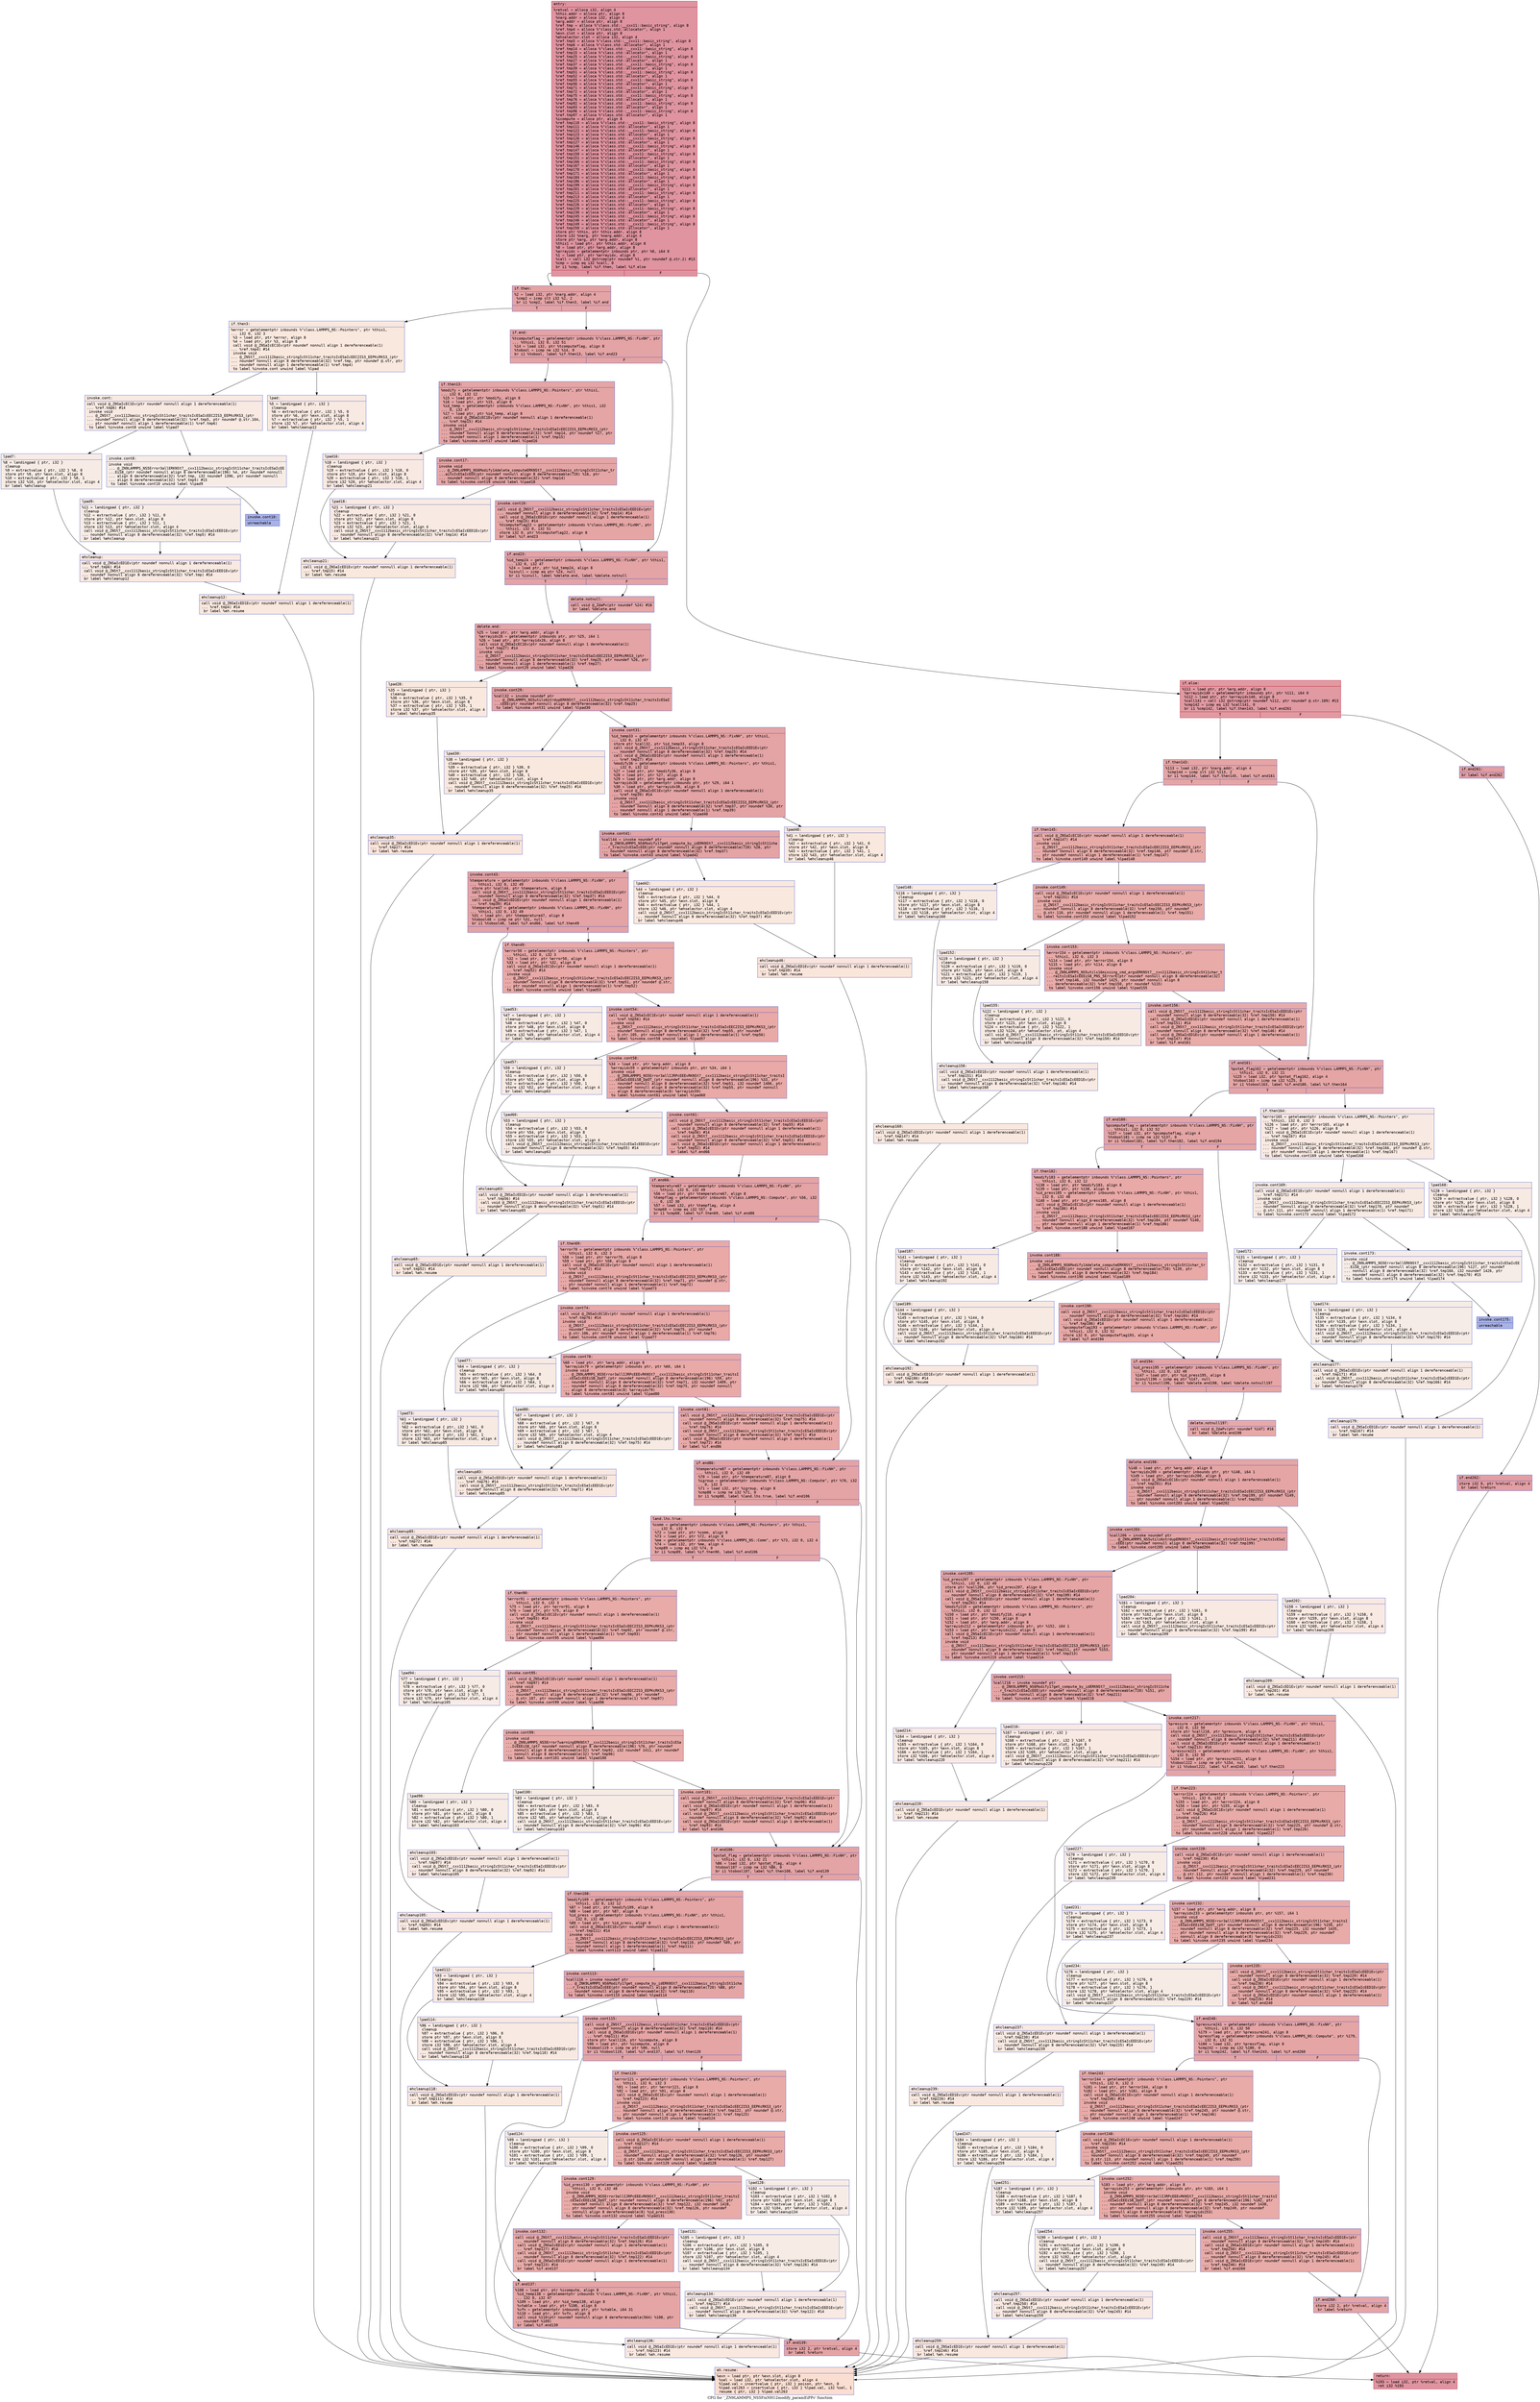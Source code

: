 digraph "CFG for '_ZN9LAMMPS_NS5FixNH12modify_paramEiPPc' function" {
	label="CFG for '_ZN9LAMMPS_NS5FixNH12modify_paramEiPPc' function";

	Node0x55b2c7d85380 [shape=record,color="#b70d28ff", style=filled, fillcolor="#b70d2870" fontname="Courier",label="{entry:\l|  %retval = alloca i32, align 4\l  %this.addr = alloca ptr, align 8\l  %narg.addr = alloca i32, align 4\l  %arg.addr = alloca ptr, align 8\l  %ref.tmp = alloca %\"class.std::__cxx11::basic_string\", align 8\l  %ref.tmp4 = alloca %\"class.std::allocator\", align 1\l  %exn.slot = alloca ptr, align 8\l  %ehselector.slot = alloca i32, align 4\l  %ref.tmp5 = alloca %\"class.std::__cxx11::basic_string\", align 8\l  %ref.tmp6 = alloca %\"class.std::allocator\", align 1\l  %ref.tmp14 = alloca %\"class.std::__cxx11::basic_string\", align 8\l  %ref.tmp15 = alloca %\"class.std::allocator\", align 1\l  %ref.tmp25 = alloca %\"class.std::__cxx11::basic_string\", align 8\l  %ref.tmp27 = alloca %\"class.std::allocator\", align 1\l  %ref.tmp37 = alloca %\"class.std::__cxx11::basic_string\", align 8\l  %ref.tmp39 = alloca %\"class.std::allocator\", align 1\l  %ref.tmp51 = alloca %\"class.std::__cxx11::basic_string\", align 8\l  %ref.tmp52 = alloca %\"class.std::allocator\", align 1\l  %ref.tmp55 = alloca %\"class.std::__cxx11::basic_string\", align 8\l  %ref.tmp56 = alloca %\"class.std::allocator\", align 1\l  %ref.tmp71 = alloca %\"class.std::__cxx11::basic_string\", align 8\l  %ref.tmp72 = alloca %\"class.std::allocator\", align 1\l  %ref.tmp75 = alloca %\"class.std::__cxx11::basic_string\", align 8\l  %ref.tmp76 = alloca %\"class.std::allocator\", align 1\l  %ref.tmp92 = alloca %\"class.std::__cxx11::basic_string\", align 8\l  %ref.tmp93 = alloca %\"class.std::allocator\", align 1\l  %ref.tmp96 = alloca %\"class.std::__cxx11::basic_string\", align 8\l  %ref.tmp97 = alloca %\"class.std::allocator\", align 1\l  %icompute = alloca ptr, align 8\l  %ref.tmp110 = alloca %\"class.std::__cxx11::basic_string\", align 8\l  %ref.tmp111 = alloca %\"class.std::allocator\", align 1\l  %ref.tmp122 = alloca %\"class.std::__cxx11::basic_string\", align 8\l  %ref.tmp123 = alloca %\"class.std::allocator\", align 1\l  %ref.tmp126 = alloca %\"class.std::__cxx11::basic_string\", align 8\l  %ref.tmp127 = alloca %\"class.std::allocator\", align 1\l  %ref.tmp146 = alloca %\"class.std::__cxx11::basic_string\", align 8\l  %ref.tmp147 = alloca %\"class.std::allocator\", align 1\l  %ref.tmp150 = alloca %\"class.std::__cxx11::basic_string\", align 8\l  %ref.tmp151 = alloca %\"class.std::allocator\", align 1\l  %ref.tmp166 = alloca %\"class.std::__cxx11::basic_string\", align 8\l  %ref.tmp167 = alloca %\"class.std::allocator\", align 1\l  %ref.tmp170 = alloca %\"class.std::__cxx11::basic_string\", align 8\l  %ref.tmp171 = alloca %\"class.std::allocator\", align 1\l  %ref.tmp184 = alloca %\"class.std::__cxx11::basic_string\", align 8\l  %ref.tmp186 = alloca %\"class.std::allocator\", align 1\l  %ref.tmp199 = alloca %\"class.std::__cxx11::basic_string\", align 8\l  %ref.tmp201 = alloca %\"class.std::allocator\", align 1\l  %ref.tmp211 = alloca %\"class.std::__cxx11::basic_string\", align 8\l  %ref.tmp213 = alloca %\"class.std::allocator\", align 1\l  %ref.tmp225 = alloca %\"class.std::__cxx11::basic_string\", align 8\l  %ref.tmp226 = alloca %\"class.std::allocator\", align 1\l  %ref.tmp229 = alloca %\"class.std::__cxx11::basic_string\", align 8\l  %ref.tmp230 = alloca %\"class.std::allocator\", align 1\l  %ref.tmp245 = alloca %\"class.std::__cxx11::basic_string\", align 8\l  %ref.tmp246 = alloca %\"class.std::allocator\", align 1\l  %ref.tmp249 = alloca %\"class.std::__cxx11::basic_string\", align 8\l  %ref.tmp250 = alloca %\"class.std::allocator\", align 1\l  store ptr %this, ptr %this.addr, align 8\l  store i32 %narg, ptr %narg.addr, align 4\l  store ptr %arg, ptr %arg.addr, align 8\l  %this1 = load ptr, ptr %this.addr, align 8\l  %0 = load ptr, ptr %arg.addr, align 8\l  %arrayidx = getelementptr inbounds ptr, ptr %0, i64 0\l  %1 = load ptr, ptr %arrayidx, align 8\l  %call = call i32 @strcmp(ptr noundef %1, ptr noundef @.str.2) #13\l  %cmp = icmp eq i32 %call, 0\l  br i1 %cmp, label %if.then, label %if.else\l|{<s0>T|<s1>F}}"];
	Node0x55b2c7d85380:s0 -> Node0x55b2c7d8c750[tooltip="entry -> if.then\nProbability 37.50%" ];
	Node0x55b2c7d85380:s1 -> Node0x55b2c7d8c7c0[tooltip="entry -> if.else\nProbability 62.50%" ];
	Node0x55b2c7d8c750 [shape=record,color="#3d50c3ff", style=filled, fillcolor="#c32e3170" fontname="Courier",label="{if.then:\l|  %2 = load i32, ptr %narg.addr, align 4\l  %cmp2 = icmp slt i32 %2, 2\l  br i1 %cmp2, label %if.then3, label %if.end\l|{<s0>T|<s1>F}}"];
	Node0x55b2c7d8c750:s0 -> Node0x55b2c7d8ca10[tooltip="if.then -> if.then3\nProbability 0.00%" ];
	Node0x55b2c7d8c750:s1 -> Node0x55b2c7d8ca90[tooltip="if.then -> if.end\nProbability 100.00%" ];
	Node0x55b2c7d8ca10 [shape=record,color="#3d50c3ff", style=filled, fillcolor="#f2cab570" fontname="Courier",label="{if.then3:\l|  %error = getelementptr inbounds %\"class.LAMMPS_NS::Pointers\", ptr %this1,\l... i32 0, i32 3\l  %3 = load ptr, ptr %error, align 8\l  %4 = load ptr, ptr %3, align 8\l  call void @_ZNSaIcEC1Ev(ptr noundef nonnull align 1 dereferenceable(1)\l... %ref.tmp4) #14\l  invoke void\l... @_ZNSt7__cxx1112basic_stringIcSt11char_traitsIcESaIcEEC2IS3_EEPKcRKS3_(ptr\l... noundef nonnull align 8 dereferenceable(32) %ref.tmp, ptr noundef @.str, ptr\l... noundef nonnull align 1 dereferenceable(1) %ref.tmp4)\l          to label %invoke.cont unwind label %lpad\l}"];
	Node0x55b2c7d8ca10 -> Node0x55b2c7d8cf10[tooltip="if.then3 -> invoke.cont\nProbability 50.00%" ];
	Node0x55b2c7d8ca10 -> Node0x55b2c7d8cf90[tooltip="if.then3 -> lpad\nProbability 50.00%" ];
	Node0x55b2c7d8cf10 [shape=record,color="#3d50c3ff", style=filled, fillcolor="#efcebd70" fontname="Courier",label="{invoke.cont:\l|  call void @_ZNSaIcEC1Ev(ptr noundef nonnull align 1 dereferenceable(1)\l... %ref.tmp6) #14\l  invoke void\l... @_ZNSt7__cxx1112basic_stringIcSt11char_traitsIcESaIcEEC2IS3_EEPKcRKS3_(ptr\l... noundef nonnull align 8 dereferenceable(32) %ref.tmp5, ptr noundef @.str.104,\l... ptr noundef nonnull align 1 dereferenceable(1) %ref.tmp6)\l          to label %invoke.cont8 unwind label %lpad7\l}"];
	Node0x55b2c7d8cf10 -> Node0x55b2c7d8d2b0[tooltip="invoke.cont -> invoke.cont8\nProbability 50.00%" ];
	Node0x55b2c7d8cf10 -> Node0x55b2c7d8d300[tooltip="invoke.cont -> lpad7\nProbability 50.00%" ];
	Node0x55b2c7d8d2b0 [shape=record,color="#3d50c3ff", style=filled, fillcolor="#ecd3c570" fontname="Courier",label="{invoke.cont8:\l|  invoke void\l... @_ZN9LAMMPS_NS5Error3allERKNSt7__cxx1112basic_stringIcSt11char_traitsIcESaIcEE\l...EiS8_(ptr noundef nonnull align 8 dereferenceable(196) %4, ptr noundef nonnull\l... align 8 dereferenceable(32) %ref.tmp, i32 noundef 1396, ptr noundef nonnull\l... align 8 dereferenceable(32) %ref.tmp5) #15\l          to label %invoke.cont10 unwind label %lpad9\l}"];
	Node0x55b2c7d8d2b0 -> Node0x55b2c7d8d260[tooltip="invoke.cont8 -> invoke.cont10\nProbability 0.00%" ];
	Node0x55b2c7d8d2b0 -> Node0x55b2c7d8d5c0[tooltip="invoke.cont8 -> lpad9\nProbability 100.00%" ];
	Node0x55b2c7d8d260 [shape=record,color="#3d50c3ff", style=filled, fillcolor="#3d50c370" fontname="Courier",label="{invoke.cont10:\l|  unreachable\l}"];
	Node0x55b2c7d8cf90 [shape=record,color="#3d50c3ff", style=filled, fillcolor="#efcebd70" fontname="Courier",label="{lpad:\l|  %5 = landingpad \{ ptr, i32 \}\l          cleanup\l  %6 = extractvalue \{ ptr, i32 \} %5, 0\l  store ptr %6, ptr %exn.slot, align 8\l  %7 = extractvalue \{ ptr, i32 \} %5, 1\l  store i32 %7, ptr %ehselector.slot, align 4\l  br label %ehcleanup12\l}"];
	Node0x55b2c7d8cf90 -> Node0x55b2c7d8db80[tooltip="lpad -> ehcleanup12\nProbability 100.00%" ];
	Node0x55b2c7d8d300 [shape=record,color="#3d50c3ff", style=filled, fillcolor="#ecd3c570" fontname="Courier",label="{lpad7:\l|  %8 = landingpad \{ ptr, i32 \}\l          cleanup\l  %9 = extractvalue \{ ptr, i32 \} %8, 0\l  store ptr %9, ptr %exn.slot, align 8\l  %10 = extractvalue \{ ptr, i32 \} %8, 1\l  store i32 %10, ptr %ehselector.slot, align 4\l  br label %ehcleanup\l}"];
	Node0x55b2c7d8d300 -> Node0x55b2c7d8ded0[tooltip="lpad7 -> ehcleanup\nProbability 100.00%" ];
	Node0x55b2c7d8d5c0 [shape=record,color="#3d50c3ff", style=filled, fillcolor="#ecd3c570" fontname="Courier",label="{lpad9:\l|  %11 = landingpad \{ ptr, i32 \}\l          cleanup\l  %12 = extractvalue \{ ptr, i32 \} %11, 0\l  store ptr %12, ptr %exn.slot, align 8\l  %13 = extractvalue \{ ptr, i32 \} %11, 1\l  store i32 %13, ptr %ehselector.slot, align 4\l  call void @_ZNSt7__cxx1112basic_stringIcSt11char_traitsIcESaIcEED1Ev(ptr\l... noundef nonnull align 8 dereferenceable(32) %ref.tmp5) #14\l  br label %ehcleanup\l}"];
	Node0x55b2c7d8d5c0 -> Node0x55b2c7d8ded0[tooltip="lpad9 -> ehcleanup\nProbability 100.00%" ];
	Node0x55b2c7d8ded0 [shape=record,color="#3d50c3ff", style=filled, fillcolor="#efcebd70" fontname="Courier",label="{ehcleanup:\l|  call void @_ZNSaIcED1Ev(ptr noundef nonnull align 1 dereferenceable(1)\l... %ref.tmp6) #14\l  call void @_ZNSt7__cxx1112basic_stringIcSt11char_traitsIcESaIcEED1Ev(ptr\l... noundef nonnull align 8 dereferenceable(32) %ref.tmp) #14\l  br label %ehcleanup12\l}"];
	Node0x55b2c7d8ded0 -> Node0x55b2c7d8db80[tooltip="ehcleanup -> ehcleanup12\nProbability 100.00%" ];
	Node0x55b2c7d8db80 [shape=record,color="#3d50c3ff", style=filled, fillcolor="#f2cab570" fontname="Courier",label="{ehcleanup12:\l|  call void @_ZNSaIcED1Ev(ptr noundef nonnull align 1 dereferenceable(1)\l... %ref.tmp4) #14\l  br label %eh.resume\l}"];
	Node0x55b2c7d8db80 -> Node0x55b2c7d8e780[tooltip="ehcleanup12 -> eh.resume\nProbability 100.00%" ];
	Node0x55b2c7d8ca90 [shape=record,color="#3d50c3ff", style=filled, fillcolor="#c32e3170" fontname="Courier",label="{if.end:\l|  %tcomputeflag = getelementptr inbounds %\"class.LAMMPS_NS::FixNH\", ptr\l... %this1, i32 0, i32 51\l  %14 = load i32, ptr %tcomputeflag, align 8\l  %tobool = icmp ne i32 %14, 0\l  br i1 %tobool, label %if.then13, label %if.end23\l|{<s0>T|<s1>F}}"];
	Node0x55b2c7d8ca90:s0 -> Node0x55b2c7d8ea40[tooltip="if.end -> if.then13\nProbability 62.50%" ];
	Node0x55b2c7d8ca90:s1 -> Node0x55b2c7d8eac0[tooltip="if.end -> if.end23\nProbability 37.50%" ];
	Node0x55b2c7d8ea40 [shape=record,color="#3d50c3ff", style=filled, fillcolor="#c5333470" fontname="Courier",label="{if.then13:\l|  %modify = getelementptr inbounds %\"class.LAMMPS_NS::Pointers\", ptr %this1,\l... i32 0, i32 12\l  %15 = load ptr, ptr %modify, align 8\l  %16 = load ptr, ptr %15, align 8\l  %id_temp = getelementptr inbounds %\"class.LAMMPS_NS::FixNH\", ptr %this1, i32\l... 0, i32 47\l  %17 = load ptr, ptr %id_temp, align 8\l  call void @_ZNSaIcEC1Ev(ptr noundef nonnull align 1 dereferenceable(1)\l... %ref.tmp15) #14\l  invoke void\l... @_ZNSt7__cxx1112basic_stringIcSt11char_traitsIcESaIcEEC2IS3_EEPKcRKS3_(ptr\l... noundef nonnull align 8 dereferenceable(32) %ref.tmp14, ptr noundef %17, ptr\l... noundef nonnull align 1 dereferenceable(1) %ref.tmp15)\l          to label %invoke.cont17 unwind label %lpad16\l}"];
	Node0x55b2c7d8ea40 -> Node0x55b2c7d8f0b0[tooltip="if.then13 -> invoke.cont17\nProbability 100.00%" ];
	Node0x55b2c7d8ea40 -> Node0x55b2c7d8f130[tooltip="if.then13 -> lpad16\nProbability 0.00%" ];
	Node0x55b2c7d8f0b0 [shape=record,color="#3d50c3ff", style=filled, fillcolor="#c5333470" fontname="Courier",label="{invoke.cont17:\l|  invoke void\l... @_ZN9LAMMPS_NS6Modify14delete_computeERKNSt7__cxx1112basic_stringIcSt11char_tr\l...aitsIcESaIcEEE(ptr noundef nonnull align 8 dereferenceable(720) %16, ptr\l... noundef nonnull align 8 dereferenceable(32) %ref.tmp14)\l          to label %invoke.cont19 unwind label %lpad18\l}"];
	Node0x55b2c7d8f0b0 -> Node0x55b2c7d8f060[tooltip="invoke.cont17 -> invoke.cont19\nProbability 100.00%" ];
	Node0x55b2c7d8f0b0 -> Node0x55b2c7d8f3d0[tooltip="invoke.cont17 -> lpad18\nProbability 0.00%" ];
	Node0x55b2c7d8f060 [shape=record,color="#3d50c3ff", style=filled, fillcolor="#c5333470" fontname="Courier",label="{invoke.cont19:\l|  call void @_ZNSt7__cxx1112basic_stringIcSt11char_traitsIcESaIcEED1Ev(ptr\l... noundef nonnull align 8 dereferenceable(32) %ref.tmp14) #14\l  call void @_ZNSaIcED1Ev(ptr noundef nonnull align 1 dereferenceable(1)\l... %ref.tmp15) #14\l  %tcomputeflag22 = getelementptr inbounds %\"class.LAMMPS_NS::FixNH\", ptr\l... %this1, i32 0, i32 51\l  store i32 0, ptr %tcomputeflag22, align 8\l  br label %if.end23\l}"];
	Node0x55b2c7d8f060 -> Node0x55b2c7d8eac0[tooltip="invoke.cont19 -> if.end23\nProbability 100.00%" ];
	Node0x55b2c7d8f130 [shape=record,color="#3d50c3ff", style=filled, fillcolor="#efcebd70" fontname="Courier",label="{lpad16:\l|  %18 = landingpad \{ ptr, i32 \}\l          cleanup\l  %19 = extractvalue \{ ptr, i32 \} %18, 0\l  store ptr %19, ptr %exn.slot, align 8\l  %20 = extractvalue \{ ptr, i32 \} %18, 1\l  store i32 %20, ptr %ehselector.slot, align 4\l  br label %ehcleanup21\l}"];
	Node0x55b2c7d8f130 -> Node0x55b2c7d8fc80[tooltip="lpad16 -> ehcleanup21\nProbability 100.00%" ];
	Node0x55b2c7d8f3d0 [shape=record,color="#3d50c3ff", style=filled, fillcolor="#efcebd70" fontname="Courier",label="{lpad18:\l|  %21 = landingpad \{ ptr, i32 \}\l          cleanup\l  %22 = extractvalue \{ ptr, i32 \} %21, 0\l  store ptr %22, ptr %exn.slot, align 8\l  %23 = extractvalue \{ ptr, i32 \} %21, 1\l  store i32 %23, ptr %ehselector.slot, align 4\l  call void @_ZNSt7__cxx1112basic_stringIcSt11char_traitsIcESaIcEED1Ev(ptr\l... noundef nonnull align 8 dereferenceable(32) %ref.tmp14) #14\l  br label %ehcleanup21\l}"];
	Node0x55b2c7d8f3d0 -> Node0x55b2c7d8fc80[tooltip="lpad18 -> ehcleanup21\nProbability 100.00%" ];
	Node0x55b2c7d8fc80 [shape=record,color="#3d50c3ff", style=filled, fillcolor="#f2cab570" fontname="Courier",label="{ehcleanup21:\l|  call void @_ZNSaIcED1Ev(ptr noundef nonnull align 1 dereferenceable(1)\l... %ref.tmp15) #14\l  br label %eh.resume\l}"];
	Node0x55b2c7d8fc80 -> Node0x55b2c7d8e780[tooltip="ehcleanup21 -> eh.resume\nProbability 100.00%" ];
	Node0x55b2c7d8eac0 [shape=record,color="#3d50c3ff", style=filled, fillcolor="#c32e3170" fontname="Courier",label="{if.end23:\l|  %id_temp24 = getelementptr inbounds %\"class.LAMMPS_NS::FixNH\", ptr %this1,\l... i32 0, i32 47\l  %24 = load ptr, ptr %id_temp24, align 8\l  %isnull = icmp eq ptr %24, null\l  br i1 %isnull, label %delete.end, label %delete.notnull\l|{<s0>T|<s1>F}}"];
	Node0x55b2c7d8eac0:s0 -> Node0x55b2c7d90470[tooltip="if.end23 -> delete.end\nProbability 37.50%" ];
	Node0x55b2c7d8eac0:s1 -> Node0x55b2c7d904f0[tooltip="if.end23 -> delete.notnull\nProbability 62.50%" ];
	Node0x55b2c7d904f0 [shape=record,color="#3d50c3ff", style=filled, fillcolor="#c5333470" fontname="Courier",label="{delete.notnull:\l|  call void @_ZdaPv(ptr noundef %24) #16\l  br label %delete.end\l}"];
	Node0x55b2c7d904f0 -> Node0x55b2c7d90470[tooltip="delete.notnull -> delete.end\nProbability 100.00%" ];
	Node0x55b2c7d90470 [shape=record,color="#3d50c3ff", style=filled, fillcolor="#c32e3170" fontname="Courier",label="{delete.end:\l|  %25 = load ptr, ptr %arg.addr, align 8\l  %arrayidx26 = getelementptr inbounds ptr, ptr %25, i64 1\l  %26 = load ptr, ptr %arrayidx26, align 8\l  call void @_ZNSaIcEC1Ev(ptr noundef nonnull align 1 dereferenceable(1)\l... %ref.tmp27) #14\l  invoke void\l... @_ZNSt7__cxx1112basic_stringIcSt11char_traitsIcESaIcEEC2IS3_EEPKcRKS3_(ptr\l... noundef nonnull align 8 dereferenceable(32) %ref.tmp25, ptr noundef %26, ptr\l... noundef nonnull align 1 dereferenceable(1) %ref.tmp27)\l          to label %invoke.cont29 unwind label %lpad28\l}"];
	Node0x55b2c7d90470 -> Node0x55b2c7d8b7a0[tooltip="delete.end -> invoke.cont29\nProbability 100.00%" ];
	Node0x55b2c7d90470 -> Node0x55b2c7d8b820[tooltip="delete.end -> lpad28\nProbability 0.00%" ];
	Node0x55b2c7d8b7a0 [shape=record,color="#3d50c3ff", style=filled, fillcolor="#c32e3170" fontname="Courier",label="{invoke.cont29:\l|  %call32 = invoke noundef ptr\l... @_ZN9LAMMPS_NS5utils6strdupERKNSt7__cxx1112basic_stringIcSt11char_traitsIcESaI\l...cEEE(ptr noundef nonnull align 8 dereferenceable(32) %ref.tmp25)\l          to label %invoke.cont31 unwind label %lpad30\l}"];
	Node0x55b2c7d8b7a0 -> Node0x55b2c7d8b750[tooltip="invoke.cont29 -> invoke.cont31\nProbability 100.00%" ];
	Node0x55b2c7d8b7a0 -> Node0x55b2c7d8bab0[tooltip="invoke.cont29 -> lpad30\nProbability 0.00%" ];
	Node0x55b2c7d8b750 [shape=record,color="#3d50c3ff", style=filled, fillcolor="#c32e3170" fontname="Courier",label="{invoke.cont31:\l|  %id_temp33 = getelementptr inbounds %\"class.LAMMPS_NS::FixNH\", ptr %this1,\l... i32 0, i32 47\l  store ptr %call32, ptr %id_temp33, align 8\l  call void @_ZNSt7__cxx1112basic_stringIcSt11char_traitsIcESaIcEED1Ev(ptr\l... noundef nonnull align 8 dereferenceable(32) %ref.tmp25) #14\l  call void @_ZNSaIcED1Ev(ptr noundef nonnull align 1 dereferenceable(1)\l... %ref.tmp27) #14\l  %modify36 = getelementptr inbounds %\"class.LAMMPS_NS::Pointers\", ptr %this1,\l... i32 0, i32 12\l  %27 = load ptr, ptr %modify36, align 8\l  %28 = load ptr, ptr %27, align 8\l  %29 = load ptr, ptr %arg.addr, align 8\l  %arrayidx38 = getelementptr inbounds ptr, ptr %29, i64 1\l  %30 = load ptr, ptr %arrayidx38, align 8\l  call void @_ZNSaIcEC1Ev(ptr noundef nonnull align 1 dereferenceable(1)\l... %ref.tmp39) #14\l  invoke void\l... @_ZNSt7__cxx1112basic_stringIcSt11char_traitsIcESaIcEEC2IS3_EEPKcRKS3_(ptr\l... noundef nonnull align 8 dereferenceable(32) %ref.tmp37, ptr noundef %30, ptr\l... noundef nonnull align 1 dereferenceable(1) %ref.tmp39)\l          to label %invoke.cont41 unwind label %lpad40\l}"];
	Node0x55b2c7d8b750 -> Node0x55b2c7d91e50[tooltip="invoke.cont31 -> invoke.cont41\nProbability 100.00%" ];
	Node0x55b2c7d8b750 -> Node0x55b2c7d91ed0[tooltip="invoke.cont31 -> lpad40\nProbability 0.00%" ];
	Node0x55b2c7d91e50 [shape=record,color="#3d50c3ff", style=filled, fillcolor="#c32e3170" fontname="Courier",label="{invoke.cont41:\l|  %call44 = invoke noundef ptr\l... @_ZNK9LAMMPS_NS6Modify17get_compute_by_idERKNSt7__cxx1112basic_stringIcSt11cha\l...r_traitsIcESaIcEEE(ptr noundef nonnull align 8 dereferenceable(720) %28, ptr\l... noundef nonnull align 8 dereferenceable(32) %ref.tmp37)\l          to label %invoke.cont43 unwind label %lpad42\l}"];
	Node0x55b2c7d91e50 -> Node0x55b2c7d91e00[tooltip="invoke.cont41 -> invoke.cont43\nProbability 100.00%" ];
	Node0x55b2c7d91e50 -> Node0x55b2c7d92170[tooltip="invoke.cont41 -> lpad42\nProbability 0.00%" ];
	Node0x55b2c7d91e00 [shape=record,color="#3d50c3ff", style=filled, fillcolor="#c32e3170" fontname="Courier",label="{invoke.cont43:\l|  %temperature = getelementptr inbounds %\"class.LAMMPS_NS::FixNH\", ptr\l... %this1, i32 0, i32 49\l  store ptr %call44, ptr %temperature, align 8\l  call void @_ZNSt7__cxx1112basic_stringIcSt11char_traitsIcESaIcEED1Ev(ptr\l... noundef nonnull align 8 dereferenceable(32) %ref.tmp37) #14\l  call void @_ZNSaIcED1Ev(ptr noundef nonnull align 1 dereferenceable(1)\l... %ref.tmp39) #14\l  %temperature47 = getelementptr inbounds %\"class.LAMMPS_NS::FixNH\", ptr\l... %this1, i32 0, i32 49\l  %31 = load ptr, ptr %temperature47, align 8\l  %tobool48 = icmp ne ptr %31, null\l  br i1 %tobool48, label %if.end66, label %if.then49\l|{<s0>T|<s1>F}}"];
	Node0x55b2c7d91e00:s0 -> Node0x55b2c7d92980[tooltip="invoke.cont43 -> if.end66\nProbability 62.50%" ];
	Node0x55b2c7d91e00:s1 -> Node0x55b2c7d92a00[tooltip="invoke.cont43 -> if.then49\nProbability 37.50%" ];
	Node0x55b2c7d92a00 [shape=record,color="#3d50c3ff", style=filled, fillcolor="#ca3b3770" fontname="Courier",label="{if.then49:\l|  %error50 = getelementptr inbounds %\"class.LAMMPS_NS::Pointers\", ptr\l... %this1, i32 0, i32 3\l  %32 = load ptr, ptr %error50, align 8\l  %33 = load ptr, ptr %32, align 8\l  call void @_ZNSaIcEC1Ev(ptr noundef nonnull align 1 dereferenceable(1)\l... %ref.tmp52) #14\l  invoke void\l... @_ZNSt7__cxx1112basic_stringIcSt11char_traitsIcESaIcEEC2IS3_EEPKcRKS3_(ptr\l... noundef nonnull align 8 dereferenceable(32) %ref.tmp51, ptr noundef @.str,\l... ptr noundef nonnull align 1 dereferenceable(1) %ref.tmp52)\l          to label %invoke.cont54 unwind label %lpad53\l}"];
	Node0x55b2c7d92a00 -> Node0x55b2c7d92ed0[tooltip="if.then49 -> invoke.cont54\nProbability 100.00%" ];
	Node0x55b2c7d92a00 -> Node0x55b2c7d92f50[tooltip="if.then49 -> lpad53\nProbability 0.00%" ];
	Node0x55b2c7d92ed0 [shape=record,color="#3d50c3ff", style=filled, fillcolor="#ca3b3770" fontname="Courier",label="{invoke.cont54:\l|  call void @_ZNSaIcEC1Ev(ptr noundef nonnull align 1 dereferenceable(1)\l... %ref.tmp56) #14\l  invoke void\l... @_ZNSt7__cxx1112basic_stringIcSt11char_traitsIcESaIcEEC2IS3_EEPKcRKS3_(ptr\l... noundef nonnull align 8 dereferenceable(32) %ref.tmp55, ptr noundef\l... @.str.105, ptr noundef nonnull align 1 dereferenceable(1) %ref.tmp56)\l          to label %invoke.cont58 unwind label %lpad57\l}"];
	Node0x55b2c7d92ed0 -> Node0x55b2c7d932d0[tooltip="invoke.cont54 -> invoke.cont58\nProbability 100.00%" ];
	Node0x55b2c7d92ed0 -> Node0x55b2c7d93320[tooltip="invoke.cont54 -> lpad57\nProbability 0.00%" ];
	Node0x55b2c7d932d0 [shape=record,color="#3d50c3ff", style=filled, fillcolor="#ca3b3770" fontname="Courier",label="{invoke.cont58:\l|  %34 = load ptr, ptr %arg.addr, align 8\l  %arrayidx59 = getelementptr inbounds ptr, ptr %34, i64 1\l  invoke void\l... @_ZN9LAMMPS_NS5Error3allIJRPcEEEvRKNSt7__cxx1112basic_stringIcSt11char_traitsI\l...cESaIcEEEiSB_DpOT_(ptr noundef nonnull align 8 dereferenceable(196) %33, ptr\l... noundef nonnull align 8 dereferenceable(32) %ref.tmp51, i32 noundef 1406, ptr\l... noundef nonnull align 8 dereferenceable(32) %ref.tmp55, ptr noundef nonnull\l... align 8 dereferenceable(8) %arrayidx59)\l          to label %invoke.cont61 unwind label %lpad60\l}"];
	Node0x55b2c7d932d0 -> Node0x55b2c7d93280[tooltip="invoke.cont58 -> invoke.cont61\nProbability 100.00%" ];
	Node0x55b2c7d932d0 -> Node0x55b2c7d93730[tooltip="invoke.cont58 -> lpad60\nProbability 0.00%" ];
	Node0x55b2c7d93280 [shape=record,color="#3d50c3ff", style=filled, fillcolor="#ca3b3770" fontname="Courier",label="{invoke.cont61:\l|  call void @_ZNSt7__cxx1112basic_stringIcSt11char_traitsIcESaIcEED1Ev(ptr\l... noundef nonnull align 8 dereferenceable(32) %ref.tmp55) #14\l  call void @_ZNSaIcED1Ev(ptr noundef nonnull align 1 dereferenceable(1)\l... %ref.tmp56) #14\l  call void @_ZNSt7__cxx1112basic_stringIcSt11char_traitsIcESaIcEED1Ev(ptr\l... noundef nonnull align 8 dereferenceable(32) %ref.tmp51) #14\l  call void @_ZNSaIcED1Ev(ptr noundef nonnull align 1 dereferenceable(1)\l... %ref.tmp52) #14\l  br label %if.end66\l}"];
	Node0x55b2c7d93280 -> Node0x55b2c7d92980[tooltip="invoke.cont61 -> if.end66\nProbability 100.00%" ];
	Node0x55b2c7d8b820 [shape=record,color="#3d50c3ff", style=filled, fillcolor="#f2cab570" fontname="Courier",label="{lpad28:\l|  %35 = landingpad \{ ptr, i32 \}\l          cleanup\l  %36 = extractvalue \{ ptr, i32 \} %35, 0\l  store ptr %36, ptr %exn.slot, align 8\l  %37 = extractvalue \{ ptr, i32 \} %35, 1\l  store i32 %37, ptr %ehselector.slot, align 4\l  br label %ehcleanup35\l}"];
	Node0x55b2c7d8b820 -> Node0x55b2c7d94060[tooltip="lpad28 -> ehcleanup35\nProbability 100.00%" ];
	Node0x55b2c7d8bab0 [shape=record,color="#3d50c3ff", style=filled, fillcolor="#f2cab570" fontname="Courier",label="{lpad30:\l|  %38 = landingpad \{ ptr, i32 \}\l          cleanup\l  %39 = extractvalue \{ ptr, i32 \} %38, 0\l  store ptr %39, ptr %exn.slot, align 8\l  %40 = extractvalue \{ ptr, i32 \} %38, 1\l  store i32 %40, ptr %ehselector.slot, align 4\l  call void @_ZNSt7__cxx1112basic_stringIcSt11char_traitsIcESaIcEED1Ev(ptr\l... noundef nonnull align 8 dereferenceable(32) %ref.tmp25) #14\l  br label %ehcleanup35\l}"];
	Node0x55b2c7d8bab0 -> Node0x55b2c7d94060[tooltip="lpad30 -> ehcleanup35\nProbability 100.00%" ];
	Node0x55b2c7d94060 [shape=record,color="#3d50c3ff", style=filled, fillcolor="#f4c5ad70" fontname="Courier",label="{ehcleanup35:\l|  call void @_ZNSaIcED1Ev(ptr noundef nonnull align 1 dereferenceable(1)\l... %ref.tmp27) #14\l  br label %eh.resume\l}"];
	Node0x55b2c7d94060 -> Node0x55b2c7d8e780[tooltip="ehcleanup35 -> eh.resume\nProbability 100.00%" ];
	Node0x55b2c7d91ed0 [shape=record,color="#3d50c3ff", style=filled, fillcolor="#f2cab570" fontname="Courier",label="{lpad40:\l|  %41 = landingpad \{ ptr, i32 \}\l          cleanup\l  %42 = extractvalue \{ ptr, i32 \} %41, 0\l  store ptr %42, ptr %exn.slot, align 8\l  %43 = extractvalue \{ ptr, i32 \} %41, 1\l  store i32 %43, ptr %ehselector.slot, align 4\l  br label %ehcleanup46\l}"];
	Node0x55b2c7d91ed0 -> Node0x55b2c7d948e0[tooltip="lpad40 -> ehcleanup46\nProbability 100.00%" ];
	Node0x55b2c7d92170 [shape=record,color="#3d50c3ff", style=filled, fillcolor="#f2cab570" fontname="Courier",label="{lpad42:\l|  %44 = landingpad \{ ptr, i32 \}\l          cleanup\l  %45 = extractvalue \{ ptr, i32 \} %44, 0\l  store ptr %45, ptr %exn.slot, align 8\l  %46 = extractvalue \{ ptr, i32 \} %44, 1\l  store i32 %46, ptr %ehselector.slot, align 4\l  call void @_ZNSt7__cxx1112basic_stringIcSt11char_traitsIcESaIcEED1Ev(ptr\l... noundef nonnull align 8 dereferenceable(32) %ref.tmp37) #14\l  br label %ehcleanup46\l}"];
	Node0x55b2c7d92170 -> Node0x55b2c7d948e0[tooltip="lpad42 -> ehcleanup46\nProbability 100.00%" ];
	Node0x55b2c7d948e0 [shape=record,color="#3d50c3ff", style=filled, fillcolor="#f4c5ad70" fontname="Courier",label="{ehcleanup46:\l|  call void @_ZNSaIcED1Ev(ptr noundef nonnull align 1 dereferenceable(1)\l... %ref.tmp39) #14\l  br label %eh.resume\l}"];
	Node0x55b2c7d948e0 -> Node0x55b2c7d8e780[tooltip="ehcleanup46 -> eh.resume\nProbability 100.00%" ];
	Node0x55b2c7d92f50 [shape=record,color="#3d50c3ff", style=filled, fillcolor="#eed0c070" fontname="Courier",label="{lpad53:\l|  %47 = landingpad \{ ptr, i32 \}\l          cleanup\l  %48 = extractvalue \{ ptr, i32 \} %47, 0\l  store ptr %48, ptr %exn.slot, align 8\l  %49 = extractvalue \{ ptr, i32 \} %47, 1\l  store i32 %49, ptr %ehselector.slot, align 4\l  br label %ehcleanup65\l}"];
	Node0x55b2c7d92f50 -> Node0x55b2c7d959e0[tooltip="lpad53 -> ehcleanup65\nProbability 100.00%" ];
	Node0x55b2c7d93320 [shape=record,color="#3d50c3ff", style=filled, fillcolor="#eed0c070" fontname="Courier",label="{lpad57:\l|  %50 = landingpad \{ ptr, i32 \}\l          cleanup\l  %51 = extractvalue \{ ptr, i32 \} %50, 0\l  store ptr %51, ptr %exn.slot, align 8\l  %52 = extractvalue \{ ptr, i32 \} %50, 1\l  store i32 %52, ptr %ehselector.slot, align 4\l  br label %ehcleanup63\l}"];
	Node0x55b2c7d93320 -> Node0x55b2c7d95d50[tooltip="lpad57 -> ehcleanup63\nProbability 100.00%" ];
	Node0x55b2c7d93730 [shape=record,color="#3d50c3ff", style=filled, fillcolor="#eed0c070" fontname="Courier",label="{lpad60:\l|  %53 = landingpad \{ ptr, i32 \}\l          cleanup\l  %54 = extractvalue \{ ptr, i32 \} %53, 0\l  store ptr %54, ptr %exn.slot, align 8\l  %55 = extractvalue \{ ptr, i32 \} %53, 1\l  store i32 %55, ptr %ehselector.slot, align 4\l  call void @_ZNSt7__cxx1112basic_stringIcSt11char_traitsIcESaIcEED1Ev(ptr\l... noundef nonnull align 8 dereferenceable(32) %ref.tmp55) #14\l  br label %ehcleanup63\l}"];
	Node0x55b2c7d93730 -> Node0x55b2c7d95d50[tooltip="lpad60 -> ehcleanup63\nProbability 100.00%" ];
	Node0x55b2c7d95d50 [shape=record,color="#3d50c3ff", style=filled, fillcolor="#f1ccb870" fontname="Courier",label="{ehcleanup63:\l|  call void @_ZNSaIcED1Ev(ptr noundef nonnull align 1 dereferenceable(1)\l... %ref.tmp56) #14\l  call void @_ZNSt7__cxx1112basic_stringIcSt11char_traitsIcESaIcEED1Ev(ptr\l... noundef nonnull align 8 dereferenceable(32) %ref.tmp51) #14\l  br label %ehcleanup65\l}"];
	Node0x55b2c7d95d50 -> Node0x55b2c7d959e0[tooltip="ehcleanup63 -> ehcleanup65\nProbability 100.00%" ];
	Node0x55b2c7d959e0 [shape=record,color="#3d50c3ff", style=filled, fillcolor="#f2cab570" fontname="Courier",label="{ehcleanup65:\l|  call void @_ZNSaIcED1Ev(ptr noundef nonnull align 1 dereferenceable(1)\l... %ref.tmp52) #14\l  br label %eh.resume\l}"];
	Node0x55b2c7d959e0 -> Node0x55b2c7d8e780[tooltip="ehcleanup65 -> eh.resume\nProbability 100.00%" ];
	Node0x55b2c7d92980 [shape=record,color="#3d50c3ff", style=filled, fillcolor="#c32e3170" fontname="Courier",label="{if.end66:\l|  %temperature67 = getelementptr inbounds %\"class.LAMMPS_NS::FixNH\", ptr\l... %this1, i32 0, i32 49\l  %56 = load ptr, ptr %temperature67, align 8\l  %tempflag = getelementptr inbounds %\"class.LAMMPS_NS::Compute\", ptr %56, i32\l... 0, i32 30\l  %57 = load i32, ptr %tempflag, align 4\l  %cmp68 = icmp eq i32 %57, 0\l  br i1 %cmp68, label %if.then69, label %if.end86\l|{<s0>T|<s1>F}}"];
	Node0x55b2c7d92980:s0 -> Node0x55b2c7d96a10[tooltip="if.end66 -> if.then69\nProbability 37.50%" ];
	Node0x55b2c7d92980:s1 -> Node0x55b2c7d96a90[tooltip="if.end66 -> if.end86\nProbability 62.50%" ];
	Node0x55b2c7d96a10 [shape=record,color="#3d50c3ff", style=filled, fillcolor="#ca3b3770" fontname="Courier",label="{if.then69:\l|  %error70 = getelementptr inbounds %\"class.LAMMPS_NS::Pointers\", ptr\l... %this1, i32 0, i32 3\l  %58 = load ptr, ptr %error70, align 8\l  %59 = load ptr, ptr %58, align 8\l  call void @_ZNSaIcEC1Ev(ptr noundef nonnull align 1 dereferenceable(1)\l... %ref.tmp72) #14\l  invoke void\l... @_ZNSt7__cxx1112basic_stringIcSt11char_traitsIcESaIcEEC2IS3_EEPKcRKS3_(ptr\l... noundef nonnull align 8 dereferenceable(32) %ref.tmp71, ptr noundef @.str,\l... ptr noundef nonnull align 1 dereferenceable(1) %ref.tmp72)\l          to label %invoke.cont74 unwind label %lpad73\l}"];
	Node0x55b2c7d96a10 -> Node0x55b2c7d96f20[tooltip="if.then69 -> invoke.cont74\nProbability 100.00%" ];
	Node0x55b2c7d96a10 -> Node0x55b2c7d96fa0[tooltip="if.then69 -> lpad73\nProbability 0.00%" ];
	Node0x55b2c7d96f20 [shape=record,color="#3d50c3ff", style=filled, fillcolor="#ca3b3770" fontname="Courier",label="{invoke.cont74:\l|  call void @_ZNSaIcEC1Ev(ptr noundef nonnull align 1 dereferenceable(1)\l... %ref.tmp76) #14\l  invoke void\l... @_ZNSt7__cxx1112basic_stringIcSt11char_traitsIcESaIcEEC2IS3_EEPKcRKS3_(ptr\l... noundef nonnull align 8 dereferenceable(32) %ref.tmp75, ptr noundef\l... @.str.106, ptr noundef nonnull align 1 dereferenceable(1) %ref.tmp76)\l          to label %invoke.cont78 unwind label %lpad77\l}"];
	Node0x55b2c7d96f20 -> Node0x55b2c7d972c0[tooltip="invoke.cont74 -> invoke.cont78\nProbability 100.00%" ];
	Node0x55b2c7d96f20 -> Node0x55b2c7d97310[tooltip="invoke.cont74 -> lpad77\nProbability 0.00%" ];
	Node0x55b2c7d972c0 [shape=record,color="#3d50c3ff", style=filled, fillcolor="#ca3b3770" fontname="Courier",label="{invoke.cont78:\l|  %60 = load ptr, ptr %arg.addr, align 8\l  %arrayidx79 = getelementptr inbounds ptr, ptr %60, i64 1\l  invoke void\l... @_ZN9LAMMPS_NS5Error3allIJRPcEEEvRKNSt7__cxx1112basic_stringIcSt11char_traitsI\l...cESaIcEEEiSB_DpOT_(ptr noundef nonnull align 8 dereferenceable(196) %59, ptr\l... noundef nonnull align 8 dereferenceable(32) %ref.tmp71, i32 noundef 1409, ptr\l... noundef nonnull align 8 dereferenceable(32) %ref.tmp75, ptr noundef nonnull\l... align 8 dereferenceable(8) %arrayidx79)\l          to label %invoke.cont81 unwind label %lpad80\l}"];
	Node0x55b2c7d972c0 -> Node0x55b2c7d97270[tooltip="invoke.cont78 -> invoke.cont81\nProbability 100.00%" ];
	Node0x55b2c7d972c0 -> Node0x55b2c7d97790[tooltip="invoke.cont78 -> lpad80\nProbability 0.00%" ];
	Node0x55b2c7d97270 [shape=record,color="#3d50c3ff", style=filled, fillcolor="#ca3b3770" fontname="Courier",label="{invoke.cont81:\l|  call void @_ZNSt7__cxx1112basic_stringIcSt11char_traitsIcESaIcEED1Ev(ptr\l... noundef nonnull align 8 dereferenceable(32) %ref.tmp75) #14\l  call void @_ZNSaIcED1Ev(ptr noundef nonnull align 1 dereferenceable(1)\l... %ref.tmp76) #14\l  call void @_ZNSt7__cxx1112basic_stringIcSt11char_traitsIcESaIcEED1Ev(ptr\l... noundef nonnull align 8 dereferenceable(32) %ref.tmp71) #14\l  call void @_ZNSaIcED1Ev(ptr noundef nonnull align 1 dereferenceable(1)\l... %ref.tmp72) #14\l  br label %if.end86\l}"];
	Node0x55b2c7d97270 -> Node0x55b2c7d96a90[tooltip="invoke.cont81 -> if.end86\nProbability 100.00%" ];
	Node0x55b2c7d96fa0 [shape=record,color="#3d50c3ff", style=filled, fillcolor="#eed0c070" fontname="Courier",label="{lpad73:\l|  %61 = landingpad \{ ptr, i32 \}\l          cleanup\l  %62 = extractvalue \{ ptr, i32 \} %61, 0\l  store ptr %62, ptr %exn.slot, align 8\l  %63 = extractvalue \{ ptr, i32 \} %61, 1\l  store i32 %63, ptr %ehselector.slot, align 4\l  br label %ehcleanup85\l}"];
	Node0x55b2c7d96fa0 -> Node0x55b2c7d98130[tooltip="lpad73 -> ehcleanup85\nProbability 100.00%" ];
	Node0x55b2c7d97310 [shape=record,color="#3d50c3ff", style=filled, fillcolor="#eed0c070" fontname="Courier",label="{lpad77:\l|  %64 = landingpad \{ ptr, i32 \}\l          cleanup\l  %65 = extractvalue \{ ptr, i32 \} %64, 0\l  store ptr %65, ptr %exn.slot, align 8\l  %66 = extractvalue \{ ptr, i32 \} %64, 1\l  store i32 %66, ptr %ehselector.slot, align 4\l  br label %ehcleanup83\l}"];
	Node0x55b2c7d97310 -> Node0x55b2c7d98430[tooltip="lpad77 -> ehcleanup83\nProbability 100.00%" ];
	Node0x55b2c7d97790 [shape=record,color="#3d50c3ff", style=filled, fillcolor="#eed0c070" fontname="Courier",label="{lpad80:\l|  %67 = landingpad \{ ptr, i32 \}\l          cleanup\l  %68 = extractvalue \{ ptr, i32 \} %67, 0\l  store ptr %68, ptr %exn.slot, align 8\l  %69 = extractvalue \{ ptr, i32 \} %67, 1\l  store i32 %69, ptr %ehselector.slot, align 4\l  call void @_ZNSt7__cxx1112basic_stringIcSt11char_traitsIcESaIcEED1Ev(ptr\l... noundef nonnull align 8 dereferenceable(32) %ref.tmp75) #14\l  br label %ehcleanup83\l}"];
	Node0x55b2c7d97790 -> Node0x55b2c7d98430[tooltip="lpad80 -> ehcleanup83\nProbability 100.00%" ];
	Node0x55b2c7d98430 [shape=record,color="#3d50c3ff", style=filled, fillcolor="#f1ccb870" fontname="Courier",label="{ehcleanup83:\l|  call void @_ZNSaIcED1Ev(ptr noundef nonnull align 1 dereferenceable(1)\l... %ref.tmp76) #14\l  call void @_ZNSt7__cxx1112basic_stringIcSt11char_traitsIcESaIcEED1Ev(ptr\l... noundef nonnull align 8 dereferenceable(32) %ref.tmp71) #14\l  br label %ehcleanup85\l}"];
	Node0x55b2c7d98430 -> Node0x55b2c7d98130[tooltip="ehcleanup83 -> ehcleanup85\nProbability 100.00%" ];
	Node0x55b2c7d98130 [shape=record,color="#3d50c3ff", style=filled, fillcolor="#f2cab570" fontname="Courier",label="{ehcleanup85:\l|  call void @_ZNSaIcED1Ev(ptr noundef nonnull align 1 dereferenceable(1)\l... %ref.tmp72) #14\l  br label %eh.resume\l}"];
	Node0x55b2c7d98130 -> Node0x55b2c7d8e780[tooltip="ehcleanup85 -> eh.resume\nProbability 100.00%" ];
	Node0x55b2c7d96a90 [shape=record,color="#3d50c3ff", style=filled, fillcolor="#c32e3170" fontname="Courier",label="{if.end86:\l|  %temperature87 = getelementptr inbounds %\"class.LAMMPS_NS::FixNH\", ptr\l... %this1, i32 0, i32 49\l  %70 = load ptr, ptr %temperature87, align 8\l  %igroup = getelementptr inbounds %\"class.LAMMPS_NS::Compute\", ptr %70, i32\l... 0, i32 3\l  %71 = load i32, ptr %igroup, align 8\l  %cmp88 = icmp ne i32 %71, 0\l  br i1 %cmp88, label %land.lhs.true, label %if.end106\l|{<s0>T|<s1>F}}"];
	Node0x55b2c7d96a90:s0 -> Node0x55b2c7d990e0[tooltip="if.end86 -> land.lhs.true\nProbability 62.50%" ];
	Node0x55b2c7d96a90:s1 -> Node0x55b2c7d99160[tooltip="if.end86 -> if.end106\nProbability 37.50%" ];
	Node0x55b2c7d990e0 [shape=record,color="#3d50c3ff", style=filled, fillcolor="#c5333470" fontname="Courier",label="{land.lhs.true:\l|  %comm = getelementptr inbounds %\"class.LAMMPS_NS::Pointers\", ptr %this1,\l... i32 0, i32 9\l  %72 = load ptr, ptr %comm, align 8\l  %73 = load ptr, ptr %72, align 8\l  %me = getelementptr inbounds %\"class.LAMMPS_NS::Comm\", ptr %73, i32 0, i32 4\l  %74 = load i32, ptr %me, align 4\l  %cmp89 = icmp eq i32 %74, 0\l  br i1 %cmp89, label %if.then90, label %if.end106\l|{<s0>T|<s1>F}}"];
	Node0x55b2c7d990e0:s0 -> Node0x55b2c7d99680[tooltip="land.lhs.true -> if.then90\nProbability 37.50%" ];
	Node0x55b2c7d990e0:s1 -> Node0x55b2c7d99160[tooltip="land.lhs.true -> if.end106\nProbability 62.50%" ];
	Node0x55b2c7d99680 [shape=record,color="#3d50c3ff", style=filled, fillcolor="#cc403a70" fontname="Courier",label="{if.then90:\l|  %error91 = getelementptr inbounds %\"class.LAMMPS_NS::Pointers\", ptr\l... %this1, i32 0, i32 3\l  %75 = load ptr, ptr %error91, align 8\l  %76 = load ptr, ptr %75, align 8\l  call void @_ZNSaIcEC1Ev(ptr noundef nonnull align 1 dereferenceable(1)\l... %ref.tmp93) #14\l  invoke void\l... @_ZNSt7__cxx1112basic_stringIcSt11char_traitsIcESaIcEEC2IS3_EEPKcRKS3_(ptr\l... noundef nonnull align 8 dereferenceable(32) %ref.tmp92, ptr noundef @.str,\l... ptr noundef nonnull align 1 dereferenceable(1) %ref.tmp93)\l          to label %invoke.cont95 unwind label %lpad94\l}"];
	Node0x55b2c7d99680 -> Node0x55b2c7d99b10[tooltip="if.then90 -> invoke.cont95\nProbability 100.00%" ];
	Node0x55b2c7d99680 -> Node0x55b2c7d99b90[tooltip="if.then90 -> lpad94\nProbability 0.00%" ];
	Node0x55b2c7d99b10 [shape=record,color="#3d50c3ff", style=filled, fillcolor="#cc403a70" fontname="Courier",label="{invoke.cont95:\l|  call void @_ZNSaIcEC1Ev(ptr noundef nonnull align 1 dereferenceable(1)\l... %ref.tmp97) #14\l  invoke void\l... @_ZNSt7__cxx1112basic_stringIcSt11char_traitsIcESaIcEEC2IS3_EEPKcRKS3_(ptr\l... noundef nonnull align 8 dereferenceable(32) %ref.tmp96, ptr noundef\l... @.str.107, ptr noundef nonnull align 1 dereferenceable(1) %ref.tmp97)\l          to label %invoke.cont99 unwind label %lpad98\l}"];
	Node0x55b2c7d99b10 -> Node0x55b2c7d99eb0[tooltip="invoke.cont95 -> invoke.cont99\nProbability 100.00%" ];
	Node0x55b2c7d99b10 -> Node0x55b2c7d99f00[tooltip="invoke.cont95 -> lpad98\nProbability 0.00%" ];
	Node0x55b2c7d99eb0 [shape=record,color="#3d50c3ff", style=filled, fillcolor="#cc403a70" fontname="Courier",label="{invoke.cont99:\l|  invoke void\l... @_ZN9LAMMPS_NS5Error7warningERKNSt7__cxx1112basic_stringIcSt11char_traitsIcESa\l...IcEEEiS8_(ptr noundef nonnull align 8 dereferenceable(196) %76, ptr noundef\l... nonnull align 8 dereferenceable(32) %ref.tmp92, i32 noundef 1411, ptr noundef\l... nonnull align 8 dereferenceable(32) %ref.tmp96)\l          to label %invoke.cont101 unwind label %lpad100\l}"];
	Node0x55b2c7d99eb0 -> Node0x55b2c7d99e60[tooltip="invoke.cont99 -> invoke.cont101\nProbability 100.00%" ];
	Node0x55b2c7d99eb0 -> Node0x55b2c7d9a220[tooltip="invoke.cont99 -> lpad100\nProbability 0.00%" ];
	Node0x55b2c7d99e60 [shape=record,color="#3d50c3ff", style=filled, fillcolor="#cc403a70" fontname="Courier",label="{invoke.cont101:\l|  call void @_ZNSt7__cxx1112basic_stringIcSt11char_traitsIcESaIcEED1Ev(ptr\l... noundef nonnull align 8 dereferenceable(32) %ref.tmp96) #14\l  call void @_ZNSaIcED1Ev(ptr noundef nonnull align 1 dereferenceable(1)\l... %ref.tmp97) #14\l  call void @_ZNSt7__cxx1112basic_stringIcSt11char_traitsIcESaIcEED1Ev(ptr\l... noundef nonnull align 8 dereferenceable(32) %ref.tmp92) #14\l  call void @_ZNSaIcED1Ev(ptr noundef nonnull align 1 dereferenceable(1)\l... %ref.tmp93) #14\l  br label %if.end106\l}"];
	Node0x55b2c7d99e60 -> Node0x55b2c7d99160[tooltip="invoke.cont101 -> if.end106\nProbability 100.00%" ];
	Node0x55b2c7d99b90 [shape=record,color="#3d50c3ff", style=filled, fillcolor="#ecd3c570" fontname="Courier",label="{lpad94:\l|  %77 = landingpad \{ ptr, i32 \}\l          cleanup\l  %78 = extractvalue \{ ptr, i32 \} %77, 0\l  store ptr %78, ptr %exn.slot, align 8\l  %79 = extractvalue \{ ptr, i32 \} %77, 1\l  store i32 %79, ptr %ehselector.slot, align 4\l  br label %ehcleanup105\l}"];
	Node0x55b2c7d99b90 -> Node0x55b2c7d9ace0[tooltip="lpad94 -> ehcleanup105\nProbability 100.00%" ];
	Node0x55b2c7d99f00 [shape=record,color="#3d50c3ff", style=filled, fillcolor="#ecd3c570" fontname="Courier",label="{lpad98:\l|  %80 = landingpad \{ ptr, i32 \}\l          cleanup\l  %81 = extractvalue \{ ptr, i32 \} %80, 0\l  store ptr %81, ptr %exn.slot, align 8\l  %82 = extractvalue \{ ptr, i32 \} %80, 1\l  store i32 %82, ptr %ehselector.slot, align 4\l  br label %ehcleanup103\l}"];
	Node0x55b2c7d99f00 -> Node0x55b2c7d9b050[tooltip="lpad98 -> ehcleanup103\nProbability 100.00%" ];
	Node0x55b2c7d9a220 [shape=record,color="#3d50c3ff", style=filled, fillcolor="#ecd3c570" fontname="Courier",label="{lpad100:\l|  %83 = landingpad \{ ptr, i32 \}\l          cleanup\l  %84 = extractvalue \{ ptr, i32 \} %83, 0\l  store ptr %84, ptr %exn.slot, align 8\l  %85 = extractvalue \{ ptr, i32 \} %83, 1\l  store i32 %85, ptr %ehselector.slot, align 4\l  call void @_ZNSt7__cxx1112basic_stringIcSt11char_traitsIcESaIcEED1Ev(ptr\l... noundef nonnull align 8 dereferenceable(32) %ref.tmp96) #14\l  br label %ehcleanup103\l}"];
	Node0x55b2c7d9a220 -> Node0x55b2c7d9b050[tooltip="lpad100 -> ehcleanup103\nProbability 100.00%" ];
	Node0x55b2c7d9b050 [shape=record,color="#3d50c3ff", style=filled, fillcolor="#efcebd70" fontname="Courier",label="{ehcleanup103:\l|  call void @_ZNSaIcED1Ev(ptr noundef nonnull align 1 dereferenceable(1)\l... %ref.tmp97) #14\l  call void @_ZNSt7__cxx1112basic_stringIcSt11char_traitsIcESaIcEED1Ev(ptr\l... noundef nonnull align 8 dereferenceable(32) %ref.tmp92) #14\l  br label %ehcleanup105\l}"];
	Node0x55b2c7d9b050 -> Node0x55b2c7d9ace0[tooltip="ehcleanup103 -> ehcleanup105\nProbability 100.00%" ];
	Node0x55b2c7d9ace0 [shape=record,color="#3d50c3ff", style=filled, fillcolor="#f1ccb870" fontname="Courier",label="{ehcleanup105:\l|  call void @_ZNSaIcED1Ev(ptr noundef nonnull align 1 dereferenceable(1)\l... %ref.tmp93) #14\l  br label %eh.resume\l}"];
	Node0x55b2c7d9ace0 -> Node0x55b2c7d8e780[tooltip="ehcleanup105 -> eh.resume\nProbability 100.00%" ];
	Node0x55b2c7d99160 [shape=record,color="#3d50c3ff", style=filled, fillcolor="#c32e3170" fontname="Courier",label="{if.end106:\l|  %pstat_flag = getelementptr inbounds %\"class.LAMMPS_NS::FixNH\", ptr\l... %this1, i32 0, i32 21\l  %86 = load i32, ptr %pstat_flag, align 4\l  %tobool107 = icmp ne i32 %86, 0\l  br i1 %tobool107, label %if.then108, label %if.end139\l|{<s0>T|<s1>F}}"];
	Node0x55b2c7d99160:s0 -> Node0x55b2c7d9bb70[tooltip="if.end106 -> if.then108\nProbability 62.50%" ];
	Node0x55b2c7d99160:s1 -> Node0x55b2c7d9bbf0[tooltip="if.end106 -> if.end139\nProbability 37.50%" ];
	Node0x55b2c7d9bb70 [shape=record,color="#3d50c3ff", style=filled, fillcolor="#c5333470" fontname="Courier",label="{if.then108:\l|  %modify109 = getelementptr inbounds %\"class.LAMMPS_NS::Pointers\", ptr\l... %this1, i32 0, i32 12\l  %87 = load ptr, ptr %modify109, align 8\l  %88 = load ptr, ptr %87, align 8\l  %id_press = getelementptr inbounds %\"class.LAMMPS_NS::FixNH\", ptr %this1,\l... i32 0, i32 48\l  %89 = load ptr, ptr %id_press, align 8\l  call void @_ZNSaIcEC1Ev(ptr noundef nonnull align 1 dereferenceable(1)\l... %ref.tmp111) #14\l  invoke void\l... @_ZNSt7__cxx1112basic_stringIcSt11char_traitsIcESaIcEEC2IS3_EEPKcRKS3_(ptr\l... noundef nonnull align 8 dereferenceable(32) %ref.tmp110, ptr noundef %89, ptr\l... noundef nonnull align 1 dereferenceable(1) %ref.tmp111)\l          to label %invoke.cont113 unwind label %lpad112\l}"];
	Node0x55b2c7d9bb70 -> Node0x55b2c7d9c1e0[tooltip="if.then108 -> invoke.cont113\nProbability 100.00%" ];
	Node0x55b2c7d9bb70 -> Node0x55b2c7d9c260[tooltip="if.then108 -> lpad112\nProbability 0.00%" ];
	Node0x55b2c7d9c1e0 [shape=record,color="#3d50c3ff", style=filled, fillcolor="#c5333470" fontname="Courier",label="{invoke.cont113:\l|  %call116 = invoke noundef ptr\l... @_ZNK9LAMMPS_NS6Modify17get_compute_by_idERKNSt7__cxx1112basic_stringIcSt11cha\l...r_traitsIcESaIcEEE(ptr noundef nonnull align 8 dereferenceable(720) %88, ptr\l... noundef nonnull align 8 dereferenceable(32) %ref.tmp110)\l          to label %invoke.cont115 unwind label %lpad114\l}"];
	Node0x55b2c7d9c1e0 -> Node0x55b2c7d9c190[tooltip="invoke.cont113 -> invoke.cont115\nProbability 100.00%" ];
	Node0x55b2c7d9c1e0 -> Node0x55b2c7d9c500[tooltip="invoke.cont113 -> lpad114\nProbability 0.00%" ];
	Node0x55b2c7d9c190 [shape=record,color="#3d50c3ff", style=filled, fillcolor="#c5333470" fontname="Courier",label="{invoke.cont115:\l|  call void @_ZNSt7__cxx1112basic_stringIcSt11char_traitsIcESaIcEED1Ev(ptr\l... noundef nonnull align 8 dereferenceable(32) %ref.tmp110) #14\l  call void @_ZNSaIcED1Ev(ptr noundef nonnull align 1 dereferenceable(1)\l... %ref.tmp111) #14\l  store ptr %call116, ptr %icompute, align 8\l  %90 = load ptr, ptr %icompute, align 8\l  %tobool119 = icmp ne ptr %90, null\l  br i1 %tobool119, label %if.end137, label %if.then120\l|{<s0>T|<s1>F}}"];
	Node0x55b2c7d9c190:s0 -> Node0x55b2c7d9cb90[tooltip="invoke.cont115 -> if.end137\nProbability 62.50%" ];
	Node0x55b2c7d9c190:s1 -> Node0x55b2c7d9cc10[tooltip="invoke.cont115 -> if.then120\nProbability 37.50%" ];
	Node0x55b2c7d9cc10 [shape=record,color="#3d50c3ff", style=filled, fillcolor="#cc403a70" fontname="Courier",label="{if.then120:\l|  %error121 = getelementptr inbounds %\"class.LAMMPS_NS::Pointers\", ptr\l... %this1, i32 0, i32 3\l  %91 = load ptr, ptr %error121, align 8\l  %92 = load ptr, ptr %91, align 8\l  call void @_ZNSaIcEC1Ev(ptr noundef nonnull align 1 dereferenceable(1)\l... %ref.tmp123) #14\l  invoke void\l... @_ZNSt7__cxx1112basic_stringIcSt11char_traitsIcESaIcEEC2IS3_EEPKcRKS3_(ptr\l... noundef nonnull align 8 dereferenceable(32) %ref.tmp122, ptr noundef @.str,\l... ptr noundef nonnull align 1 dereferenceable(1) %ref.tmp123)\l          to label %invoke.cont125 unwind label %lpad124\l}"];
	Node0x55b2c7d9cc10 -> Node0x55b2c7d9d0f0[tooltip="if.then120 -> invoke.cont125\nProbability 100.00%" ];
	Node0x55b2c7d9cc10 -> Node0x55b2c7d9d170[tooltip="if.then120 -> lpad124\nProbability 0.00%" ];
	Node0x55b2c7d9d0f0 [shape=record,color="#3d50c3ff", style=filled, fillcolor="#cc403a70" fontname="Courier",label="{invoke.cont125:\l|  call void @_ZNSaIcEC1Ev(ptr noundef nonnull align 1 dereferenceable(1)\l... %ref.tmp127) #14\l  invoke void\l... @_ZNSt7__cxx1112basic_stringIcSt11char_traitsIcESaIcEEC2IS3_EEPKcRKS3_(ptr\l... noundef nonnull align 8 dereferenceable(32) %ref.tmp126, ptr noundef\l... @.str.108, ptr noundef nonnull align 1 dereferenceable(1) %ref.tmp127)\l          to label %invoke.cont129 unwind label %lpad128\l}"];
	Node0x55b2c7d9d0f0 -> Node0x55b2c7d9d4f0[tooltip="invoke.cont125 -> invoke.cont129\nProbability 100.00%" ];
	Node0x55b2c7d9d0f0 -> Node0x55b2c7d9d540[tooltip="invoke.cont125 -> lpad128\nProbability 0.00%" ];
	Node0x55b2c7d9d4f0 [shape=record,color="#3d50c3ff", style=filled, fillcolor="#cc403a70" fontname="Courier",label="{invoke.cont129:\l|  %id_press130 = getelementptr inbounds %\"class.LAMMPS_NS::FixNH\", ptr\l... %this1, i32 0, i32 48\l  invoke void\l... @_ZN9LAMMPS_NS5Error3allIJRPcEEEvRKNSt7__cxx1112basic_stringIcSt11char_traitsI\l...cESaIcEEEiSB_DpOT_(ptr noundef nonnull align 8 dereferenceable(196) %92, ptr\l... noundef nonnull align 8 dereferenceable(32) %ref.tmp122, i32 noundef 1418,\l... ptr noundef nonnull align 8 dereferenceable(32) %ref.tmp126, ptr noundef\l... nonnull align 8 dereferenceable(8) %id_press130)\l          to label %invoke.cont132 unwind label %lpad131\l}"];
	Node0x55b2c7d9d4f0 -> Node0x55b2c7d9d4a0[tooltip="invoke.cont129 -> invoke.cont132\nProbability 100.00%" ];
	Node0x55b2c7d9d4f0 -> Node0x55b2c7d9d8f0[tooltip="invoke.cont129 -> lpad131\nProbability 0.00%" ];
	Node0x55b2c7d9d4a0 [shape=record,color="#3d50c3ff", style=filled, fillcolor="#cc403a70" fontname="Courier",label="{invoke.cont132:\l|  call void @_ZNSt7__cxx1112basic_stringIcSt11char_traitsIcESaIcEED1Ev(ptr\l... noundef nonnull align 8 dereferenceable(32) %ref.tmp126) #14\l  call void @_ZNSaIcED1Ev(ptr noundef nonnull align 1 dereferenceable(1)\l... %ref.tmp127) #14\l  call void @_ZNSt7__cxx1112basic_stringIcSt11char_traitsIcESaIcEED1Ev(ptr\l... noundef nonnull align 8 dereferenceable(32) %ref.tmp122) #14\l  call void @_ZNSaIcED1Ev(ptr noundef nonnull align 1 dereferenceable(1)\l... %ref.tmp123) #14\l  br label %if.end137\l}"];
	Node0x55b2c7d9d4a0 -> Node0x55b2c7d9cb90[tooltip="invoke.cont132 -> if.end137\nProbability 100.00%" ];
	Node0x55b2c7d9c260 [shape=record,color="#3d50c3ff", style=filled, fillcolor="#efcebd70" fontname="Courier",label="{lpad112:\l|  %93 = landingpad \{ ptr, i32 \}\l          cleanup\l  %94 = extractvalue \{ ptr, i32 \} %93, 0\l  store ptr %94, ptr %exn.slot, align 8\l  %95 = extractvalue \{ ptr, i32 \} %93, 1\l  store i32 %95, ptr %ehselector.slot, align 4\l  br label %ehcleanup118\l}"];
	Node0x55b2c7d9c260 -> Node0x55b2c7d95010[tooltip="lpad112 -> ehcleanup118\nProbability 100.00%" ];
	Node0x55b2c7d9c500 [shape=record,color="#3d50c3ff", style=filled, fillcolor="#efcebd70" fontname="Courier",label="{lpad114:\l|  %96 = landingpad \{ ptr, i32 \}\l          cleanup\l  %97 = extractvalue \{ ptr, i32 \} %96, 0\l  store ptr %97, ptr %exn.slot, align 8\l  %98 = extractvalue \{ ptr, i32 \} %96, 1\l  store i32 %98, ptr %ehselector.slot, align 4\l  call void @_ZNSt7__cxx1112basic_stringIcSt11char_traitsIcESaIcEED1Ev(ptr\l... noundef nonnull align 8 dereferenceable(32) %ref.tmp110) #14\l  br label %ehcleanup118\l}"];
	Node0x55b2c7d9c500 -> Node0x55b2c7d95010[tooltip="lpad114 -> ehcleanup118\nProbability 100.00%" ];
	Node0x55b2c7d95010 [shape=record,color="#3d50c3ff", style=filled, fillcolor="#f2cab570" fontname="Courier",label="{ehcleanup118:\l|  call void @_ZNSaIcED1Ev(ptr noundef nonnull align 1 dereferenceable(1)\l... %ref.tmp111) #14\l  br label %eh.resume\l}"];
	Node0x55b2c7d95010 -> Node0x55b2c7d8e780[tooltip="ehcleanup118 -> eh.resume\nProbability 100.00%" ];
	Node0x55b2c7d9d170 [shape=record,color="#3d50c3ff", style=filled, fillcolor="#ecd3c570" fontname="Courier",label="{lpad124:\l|  %99 = landingpad \{ ptr, i32 \}\l          cleanup\l  %100 = extractvalue \{ ptr, i32 \} %99, 0\l  store ptr %100, ptr %exn.slot, align 8\l  %101 = extractvalue \{ ptr, i32 \} %99, 1\l  store i32 %101, ptr %ehselector.slot, align 4\l  br label %ehcleanup136\l}"];
	Node0x55b2c7d9d170 -> Node0x55b2c7d9f2c0[tooltip="lpad124 -> ehcleanup136\nProbability 100.00%" ];
	Node0x55b2c7d9d540 [shape=record,color="#3d50c3ff", style=filled, fillcolor="#ecd3c570" fontname="Courier",label="{lpad128:\l|  %102 = landingpad \{ ptr, i32 \}\l          cleanup\l  %103 = extractvalue \{ ptr, i32 \} %102, 0\l  store ptr %103, ptr %exn.slot, align 8\l  %104 = extractvalue \{ ptr, i32 \} %102, 1\l  store i32 %104, ptr %ehselector.slot, align 4\l  br label %ehcleanup134\l}"];
	Node0x55b2c7d9d540 -> Node0x55b2c7d9f610[tooltip="lpad128 -> ehcleanup134\nProbability 100.00%" ];
	Node0x55b2c7d9d8f0 [shape=record,color="#3d50c3ff", style=filled, fillcolor="#ecd3c570" fontname="Courier",label="{lpad131:\l|  %105 = landingpad \{ ptr, i32 \}\l          cleanup\l  %106 = extractvalue \{ ptr, i32 \} %105, 0\l  store ptr %106, ptr %exn.slot, align 8\l  %107 = extractvalue \{ ptr, i32 \} %105, 1\l  store i32 %107, ptr %ehselector.slot, align 4\l  call void @_ZNSt7__cxx1112basic_stringIcSt11char_traitsIcESaIcEED1Ev(ptr\l... noundef nonnull align 8 dereferenceable(32) %ref.tmp126) #14\l  br label %ehcleanup134\l}"];
	Node0x55b2c7d9d8f0 -> Node0x55b2c7d9f610[tooltip="lpad131 -> ehcleanup134\nProbability 100.00%" ];
	Node0x55b2c7d9f610 [shape=record,color="#3d50c3ff", style=filled, fillcolor="#efcebd70" fontname="Courier",label="{ehcleanup134:\l|  call void @_ZNSaIcED1Ev(ptr noundef nonnull align 1 dereferenceable(1)\l... %ref.tmp127) #14\l  call void @_ZNSt7__cxx1112basic_stringIcSt11char_traitsIcESaIcEED1Ev(ptr\l... noundef nonnull align 8 dereferenceable(32) %ref.tmp122) #14\l  br label %ehcleanup136\l}"];
	Node0x55b2c7d9f610 -> Node0x55b2c7d9f2c0[tooltip="ehcleanup134 -> ehcleanup136\nProbability 100.00%" ];
	Node0x55b2c7d9f2c0 [shape=record,color="#3d50c3ff", style=filled, fillcolor="#f1ccb870" fontname="Courier",label="{ehcleanup136:\l|  call void @_ZNSaIcED1Ev(ptr noundef nonnull align 1 dereferenceable(1)\l... %ref.tmp123) #14\l  br label %eh.resume\l}"];
	Node0x55b2c7d9f2c0 -> Node0x55b2c7d8e780[tooltip="ehcleanup136 -> eh.resume\nProbability 100.00%" ];
	Node0x55b2c7d9cb90 [shape=record,color="#3d50c3ff", style=filled, fillcolor="#c5333470" fontname="Courier",label="{if.end137:\l|  %108 = load ptr, ptr %icompute, align 8\l  %id_temp138 = getelementptr inbounds %\"class.LAMMPS_NS::FixNH\", ptr %this1,\l... i32 0, i32 47\l  %109 = load ptr, ptr %id_temp138, align 8\l  %vtable = load ptr, ptr %108, align 8\l  %vfn = getelementptr inbounds ptr, ptr %vtable, i64 31\l  %110 = load ptr, ptr %vfn, align 8\l  call void %110(ptr noundef nonnull align 8 dereferenceable(564) %108, ptr\l... noundef %109)\l  br label %if.end139\l}"];
	Node0x55b2c7d9cb90 -> Node0x55b2c7d9bbf0[tooltip="if.end137 -> if.end139\nProbability 100.00%" ];
	Node0x55b2c7d9bbf0 [shape=record,color="#3d50c3ff", style=filled, fillcolor="#c32e3170" fontname="Courier",label="{if.end139:\l|  store i32 2, ptr %retval, align 4\l  br label %return\l}"];
	Node0x55b2c7d9bbf0 -> Node0x55b2c7da05a0[tooltip="if.end139 -> return\nProbability 100.00%" ];
	Node0x55b2c7d8c7c0 [shape=record,color="#b70d28ff", style=filled, fillcolor="#bb1b2c70" fontname="Courier",label="{if.else:\l|  %111 = load ptr, ptr %arg.addr, align 8\l  %arrayidx140 = getelementptr inbounds ptr, ptr %111, i64 0\l  %112 = load ptr, ptr %arrayidx140, align 8\l  %call141 = call i32 @strcmp(ptr noundef %112, ptr noundef @.str.109) #13\l  %cmp142 = icmp eq i32 %call141, 0\l  br i1 %cmp142, label %if.then143, label %if.end261\l|{<s0>T|<s1>F}}"];
	Node0x55b2c7d8c7c0:s0 -> Node0x55b2c7da0a10[tooltip="if.else -> if.then143\nProbability 37.50%" ];
	Node0x55b2c7d8c7c0:s1 -> Node0x55b2c7d90910[tooltip="if.else -> if.end261\nProbability 62.50%" ];
	Node0x55b2c7da0a10 [shape=record,color="#3d50c3ff", style=filled, fillcolor="#c5333470" fontname="Courier",label="{if.then143:\l|  %113 = load i32, ptr %narg.addr, align 4\l  %cmp144 = icmp slt i32 %113, 2\l  br i1 %cmp144, label %if.then145, label %if.end161\l|{<s0>T|<s1>F}}"];
	Node0x55b2c7da0a10:s0 -> Node0x55b2c7d90b70[tooltip="if.then143 -> if.then145\nProbability 50.00%" ];
	Node0x55b2c7da0a10:s1 -> Node0x55b2c7d90bf0[tooltip="if.then143 -> if.end161\nProbability 50.00%" ];
	Node0x55b2c7d90b70 [shape=record,color="#3d50c3ff", style=filled, fillcolor="#cc403a70" fontname="Courier",label="{if.then145:\l|  call void @_ZNSaIcEC1Ev(ptr noundef nonnull align 1 dereferenceable(1)\l... %ref.tmp147) #14\l  invoke void\l... @_ZNSt7__cxx1112basic_stringIcSt11char_traitsIcESaIcEEC2IS3_EEPKcRKS3_(ptr\l... noundef nonnull align 8 dereferenceable(32) %ref.tmp146, ptr noundef @.str,\l... ptr noundef nonnull align 1 dereferenceable(1) %ref.tmp147)\l          to label %invoke.cont149 unwind label %lpad148\l}"];
	Node0x55b2c7d90b70 -> Node0x55b2c7d90ea0[tooltip="if.then145 -> invoke.cont149\nProbability 100.00%" ];
	Node0x55b2c7d90b70 -> Node0x55b2c7d90f20[tooltip="if.then145 -> lpad148\nProbability 0.00%" ];
	Node0x55b2c7d90ea0 [shape=record,color="#3d50c3ff", style=filled, fillcolor="#cc403a70" fontname="Courier",label="{invoke.cont149:\l|  call void @_ZNSaIcEC1Ev(ptr noundef nonnull align 1 dereferenceable(1)\l... %ref.tmp151) #14\l  invoke void\l... @_ZNSt7__cxx1112basic_stringIcSt11char_traitsIcESaIcEEC2IS3_EEPKcRKS3_(ptr\l... noundef nonnull align 8 dereferenceable(32) %ref.tmp150, ptr noundef\l... @.str.110, ptr noundef nonnull align 1 dereferenceable(1) %ref.tmp151)\l          to label %invoke.cont153 unwind label %lpad152\l}"];
	Node0x55b2c7d90ea0 -> Node0x55b2c7d91240[tooltip="invoke.cont149 -> invoke.cont153\nProbability 100.00%" ];
	Node0x55b2c7d90ea0 -> Node0x55b2c7d91290[tooltip="invoke.cont149 -> lpad152\nProbability 0.00%" ];
	Node0x55b2c7d91240 [shape=record,color="#3d50c3ff", style=filled, fillcolor="#cc403a70" fontname="Courier",label="{invoke.cont153:\l|  %error154 = getelementptr inbounds %\"class.LAMMPS_NS::Pointers\", ptr\l... %this1, i32 0, i32 3\l  %114 = load ptr, ptr %error154, align 8\l  %115 = load ptr, ptr %114, align 8\l  invoke void\l... @_ZN9LAMMPS_NS5utils16missing_cmd_argsERKNSt7__cxx1112basic_stringIcSt11char_t\l...raitsIcESaIcEEEiS8_PNS_5ErrorE(ptr noundef nonnull align 8 dereferenceable(32)\l... %ref.tmp146, i32 noundef 1425, ptr noundef nonnull align 8\l... dereferenceable(32) %ref.tmp150, ptr noundef %115)\l          to label %invoke.cont156 unwind label %lpad155\l}"];
	Node0x55b2c7d91240 -> Node0x55b2c7d911f0[tooltip="invoke.cont153 -> invoke.cont156\nProbability 100.00%" ];
	Node0x55b2c7d91240 -> Node0x55b2c7da2550[tooltip="invoke.cont153 -> lpad155\nProbability 0.00%" ];
	Node0x55b2c7d911f0 [shape=record,color="#3d50c3ff", style=filled, fillcolor="#cc403a70" fontname="Courier",label="{invoke.cont156:\l|  call void @_ZNSt7__cxx1112basic_stringIcSt11char_traitsIcESaIcEED1Ev(ptr\l... noundef nonnull align 8 dereferenceable(32) %ref.tmp150) #14\l  call void @_ZNSaIcED1Ev(ptr noundef nonnull align 1 dereferenceable(1)\l... %ref.tmp151) #14\l  call void @_ZNSt7__cxx1112basic_stringIcSt11char_traitsIcESaIcEED1Ev(ptr\l... noundef nonnull align 8 dereferenceable(32) %ref.tmp146) #14\l  call void @_ZNSaIcED1Ev(ptr noundef nonnull align 1 dereferenceable(1)\l... %ref.tmp147) #14\l  br label %if.end161\l}"];
	Node0x55b2c7d911f0 -> Node0x55b2c7d90bf0[tooltip="invoke.cont156 -> if.end161\nProbability 100.00%" ];
	Node0x55b2c7d90f20 [shape=record,color="#3d50c3ff", style=filled, fillcolor="#eed0c070" fontname="Courier",label="{lpad148:\l|  %116 = landingpad \{ ptr, i32 \}\l          cleanup\l  %117 = extractvalue \{ ptr, i32 \} %116, 0\l  store ptr %117, ptr %exn.slot, align 8\l  %118 = extractvalue \{ ptr, i32 \} %116, 1\l  store i32 %118, ptr %ehselector.slot, align 4\l  br label %ehcleanup160\l}"];
	Node0x55b2c7d90f20 -> Node0x55b2c7da2f50[tooltip="lpad148 -> ehcleanup160\nProbability 100.00%" ];
	Node0x55b2c7d91290 [shape=record,color="#3d50c3ff", style=filled, fillcolor="#eed0c070" fontname="Courier",label="{lpad152:\l|  %119 = landingpad \{ ptr, i32 \}\l          cleanup\l  %120 = extractvalue \{ ptr, i32 \} %119, 0\l  store ptr %120, ptr %exn.slot, align 8\l  %121 = extractvalue \{ ptr, i32 \} %119, 1\l  store i32 %121, ptr %ehselector.slot, align 4\l  br label %ehcleanup158\l}"];
	Node0x55b2c7d91290 -> Node0x55b2c7da32c0[tooltip="lpad152 -> ehcleanup158\nProbability 100.00%" ];
	Node0x55b2c7da2550 [shape=record,color="#3d50c3ff", style=filled, fillcolor="#eed0c070" fontname="Courier",label="{lpad155:\l|  %122 = landingpad \{ ptr, i32 \}\l          cleanup\l  %123 = extractvalue \{ ptr, i32 \} %122, 0\l  store ptr %123, ptr %exn.slot, align 8\l  %124 = extractvalue \{ ptr, i32 \} %122, 1\l  store i32 %124, ptr %ehselector.slot, align 4\l  call void @_ZNSt7__cxx1112basic_stringIcSt11char_traitsIcESaIcEED1Ev(ptr\l... noundef nonnull align 8 dereferenceable(32) %ref.tmp150) #14\l  br label %ehcleanup158\l}"];
	Node0x55b2c7da2550 -> Node0x55b2c7da32c0[tooltip="lpad155 -> ehcleanup158\nProbability 100.00%" ];
	Node0x55b2c7da32c0 [shape=record,color="#3d50c3ff", style=filled, fillcolor="#efcebd70" fontname="Courier",label="{ehcleanup158:\l|  call void @_ZNSaIcED1Ev(ptr noundef nonnull align 1 dereferenceable(1)\l... %ref.tmp151) #14\l  call void @_ZNSt7__cxx1112basic_stringIcSt11char_traitsIcESaIcEED1Ev(ptr\l... noundef nonnull align 8 dereferenceable(32) %ref.tmp146) #14\l  br label %ehcleanup160\l}"];
	Node0x55b2c7da32c0 -> Node0x55b2c7da2f50[tooltip="ehcleanup158 -> ehcleanup160\nProbability 100.00%" ];
	Node0x55b2c7da2f50 [shape=record,color="#3d50c3ff", style=filled, fillcolor="#f2cab570" fontname="Courier",label="{ehcleanup160:\l|  call void @_ZNSaIcED1Ev(ptr noundef nonnull align 1 dereferenceable(1)\l... %ref.tmp147) #14\l  br label %eh.resume\l}"];
	Node0x55b2c7da2f50 -> Node0x55b2c7d8e780[tooltip="ehcleanup160 -> eh.resume\nProbability 100.00%" ];
	Node0x55b2c7d90bf0 [shape=record,color="#3d50c3ff", style=filled, fillcolor="#c5333470" fontname="Courier",label="{if.end161:\l|  %pstat_flag162 = getelementptr inbounds %\"class.LAMMPS_NS::FixNH\", ptr\l... %this1, i32 0, i32 21\l  %125 = load i32, ptr %pstat_flag162, align 4\l  %tobool163 = icmp ne i32 %125, 0\l  br i1 %tobool163, label %if.end180, label %if.then164\l|{<s0>T|<s1>F}}"];
	Node0x55b2c7d90bf0:s0 -> Node0x55b2c7da3dc0[tooltip="if.end161 -> if.end180\nProbability 100.00%" ];
	Node0x55b2c7d90bf0:s1 -> Node0x55b2c7da3e40[tooltip="if.end161 -> if.then164\nProbability 0.00%" ];
	Node0x55b2c7da3e40 [shape=record,color="#3d50c3ff", style=filled, fillcolor="#efcebd70" fontname="Courier",label="{if.then164:\l|  %error165 = getelementptr inbounds %\"class.LAMMPS_NS::Pointers\", ptr\l... %this1, i32 0, i32 3\l  %126 = load ptr, ptr %error165, align 8\l  %127 = load ptr, ptr %126, align 8\l  call void @_ZNSaIcEC1Ev(ptr noundef nonnull align 1 dereferenceable(1)\l... %ref.tmp167) #14\l  invoke void\l... @_ZNSt7__cxx1112basic_stringIcSt11char_traitsIcESaIcEEC2IS3_EEPKcRKS3_(ptr\l... noundef nonnull align 8 dereferenceable(32) %ref.tmp166, ptr noundef @.str,\l... ptr noundef nonnull align 1 dereferenceable(1) %ref.tmp167)\l          to label %invoke.cont169 unwind label %lpad168\l}"];
	Node0x55b2c7da3e40 -> Node0x55b2c7da4240[tooltip="if.then164 -> invoke.cont169\nProbability 50.00%" ];
	Node0x55b2c7da3e40 -> Node0x55b2c7da42c0[tooltip="if.then164 -> lpad168\nProbability 50.00%" ];
	Node0x55b2c7da4240 [shape=record,color="#3d50c3ff", style=filled, fillcolor="#eed0c070" fontname="Courier",label="{invoke.cont169:\l|  call void @_ZNSaIcEC1Ev(ptr noundef nonnull align 1 dereferenceable(1)\l... %ref.tmp171) #14\l  invoke void\l... @_ZNSt7__cxx1112basic_stringIcSt11char_traitsIcESaIcEEC2IS3_EEPKcRKS3_(ptr\l... noundef nonnull align 8 dereferenceable(32) %ref.tmp170, ptr noundef\l... @.str.111, ptr noundef nonnull align 1 dereferenceable(1) %ref.tmp171)\l          to label %invoke.cont173 unwind label %lpad172\l}"];
	Node0x55b2c7da4240 -> Node0x55b2c7da45e0[tooltip="invoke.cont169 -> invoke.cont173\nProbability 50.00%" ];
	Node0x55b2c7da4240 -> Node0x55b2c7da4630[tooltip="invoke.cont169 -> lpad172\nProbability 50.00%" ];
	Node0x55b2c7da45e0 [shape=record,color="#3d50c3ff", style=filled, fillcolor="#ead5c970" fontname="Courier",label="{invoke.cont173:\l|  invoke void\l... @_ZN9LAMMPS_NS5Error3allERKNSt7__cxx1112basic_stringIcSt11char_traitsIcESaIcEE\l...EiS8_(ptr noundef nonnull align 8 dereferenceable(196) %127, ptr noundef\l... nonnull align 8 dereferenceable(32) %ref.tmp166, i32 noundef 1426, ptr\l... noundef nonnull align 8 dereferenceable(32) %ref.tmp170) #15\l          to label %invoke.cont175 unwind label %lpad174\l}"];
	Node0x55b2c7da45e0 -> Node0x55b2c7da4590[tooltip="invoke.cont173 -> invoke.cont175\nProbability 0.00%" ];
	Node0x55b2c7da45e0 -> Node0x55b2c7da4950[tooltip="invoke.cont173 -> lpad174\nProbability 100.00%" ];
	Node0x55b2c7da4590 [shape=record,color="#3d50c3ff", style=filled, fillcolor="#3d50c370" fontname="Courier",label="{invoke.cont175:\l|  unreachable\l}"];
	Node0x55b2c7da42c0 [shape=record,color="#3d50c3ff", style=filled, fillcolor="#eed0c070" fontname="Courier",label="{lpad168:\l|  %128 = landingpad \{ ptr, i32 \}\l          cleanup\l  %129 = extractvalue \{ ptr, i32 \} %128, 0\l  store ptr %129, ptr %exn.slot, align 8\l  %130 = extractvalue \{ ptr, i32 \} %128, 1\l  store i32 %130, ptr %ehselector.slot, align 4\l  br label %ehcleanup179\l}"];
	Node0x55b2c7da42c0 -> Node0x55b2c7da4f10[tooltip="lpad168 -> ehcleanup179\nProbability 100.00%" ];
	Node0x55b2c7da4630 [shape=record,color="#3d50c3ff", style=filled, fillcolor="#ead5c970" fontname="Courier",label="{lpad172:\l|  %131 = landingpad \{ ptr, i32 \}\l          cleanup\l  %132 = extractvalue \{ ptr, i32 \} %131, 0\l  store ptr %132, ptr %exn.slot, align 8\l  %133 = extractvalue \{ ptr, i32 \} %131, 1\l  store i32 %133, ptr %ehselector.slot, align 4\l  br label %ehcleanup177\l}"];
	Node0x55b2c7da4630 -> Node0x55b2c7da5260[tooltip="lpad172 -> ehcleanup177\nProbability 100.00%" ];
	Node0x55b2c7da4950 [shape=record,color="#3d50c3ff", style=filled, fillcolor="#ead5c970" fontname="Courier",label="{lpad174:\l|  %134 = landingpad \{ ptr, i32 \}\l          cleanup\l  %135 = extractvalue \{ ptr, i32 \} %134, 0\l  store ptr %135, ptr %exn.slot, align 8\l  %136 = extractvalue \{ ptr, i32 \} %134, 1\l  store i32 %136, ptr %ehselector.slot, align 4\l  call void @_ZNSt7__cxx1112basic_stringIcSt11char_traitsIcESaIcEED1Ev(ptr\l... noundef nonnull align 8 dereferenceable(32) %ref.tmp170) #14\l  br label %ehcleanup177\l}"];
	Node0x55b2c7da4950 -> Node0x55b2c7da5260[tooltip="lpad174 -> ehcleanup177\nProbability 100.00%" ];
	Node0x55b2c7da5260 [shape=record,color="#3d50c3ff", style=filled, fillcolor="#eed0c070" fontname="Courier",label="{ehcleanup177:\l|  call void @_ZNSaIcED1Ev(ptr noundef nonnull align 1 dereferenceable(1)\l... %ref.tmp171) #14\l  call void @_ZNSt7__cxx1112basic_stringIcSt11char_traitsIcESaIcEED1Ev(ptr\l... noundef nonnull align 8 dereferenceable(32) %ref.tmp166) #14\l  br label %ehcleanup179\l}"];
	Node0x55b2c7da5260 -> Node0x55b2c7da4f10[tooltip="ehcleanup177 -> ehcleanup179\nProbability 100.00%" ];
	Node0x55b2c7da4f10 [shape=record,color="#3d50c3ff", style=filled, fillcolor="#efcebd70" fontname="Courier",label="{ehcleanup179:\l|  call void @_ZNSaIcED1Ev(ptr noundef nonnull align 1 dereferenceable(1)\l... %ref.tmp167) #14\l  br label %eh.resume\l}"];
	Node0x55b2c7da4f10 -> Node0x55b2c7d8e780[tooltip="ehcleanup179 -> eh.resume\nProbability 100.00%" ];
	Node0x55b2c7da3dc0 [shape=record,color="#3d50c3ff", style=filled, fillcolor="#c5333470" fontname="Courier",label="{if.end180:\l|  %pcomputeflag = getelementptr inbounds %\"class.LAMMPS_NS::FixNH\", ptr\l... %this1, i32 0, i32 52\l  %137 = load i32, ptr %pcomputeflag, align 4\l  %tobool181 = icmp ne i32 %137, 0\l  br i1 %tobool181, label %if.then182, label %if.end194\l|{<s0>T|<s1>F}}"];
	Node0x55b2c7da3dc0:s0 -> Node0x55b2c7da5d80[tooltip="if.end180 -> if.then182\nProbability 62.50%" ];
	Node0x55b2c7da3dc0:s1 -> Node0x55b2c7da5e00[tooltip="if.end180 -> if.end194\nProbability 37.50%" ];
	Node0x55b2c7da5d80 [shape=record,color="#3d50c3ff", style=filled, fillcolor="#ca3b3770" fontname="Courier",label="{if.then182:\l|  %modify183 = getelementptr inbounds %\"class.LAMMPS_NS::Pointers\", ptr\l... %this1, i32 0, i32 12\l  %138 = load ptr, ptr %modify183, align 8\l  %139 = load ptr, ptr %138, align 8\l  %id_press185 = getelementptr inbounds %\"class.LAMMPS_NS::FixNH\", ptr %this1,\l... i32 0, i32 48\l  %140 = load ptr, ptr %id_press185, align 8\l  call void @_ZNSaIcEC1Ev(ptr noundef nonnull align 1 dereferenceable(1)\l... %ref.tmp186) #14\l  invoke void\l... @_ZNSt7__cxx1112basic_stringIcSt11char_traitsIcESaIcEEC2IS3_EEPKcRKS3_(ptr\l... noundef nonnull align 8 dereferenceable(32) %ref.tmp184, ptr noundef %140,\l... ptr noundef nonnull align 1 dereferenceable(1) %ref.tmp186)\l          to label %invoke.cont188 unwind label %lpad187\l}"];
	Node0x55b2c7da5d80 -> Node0x55b2c7da63f0[tooltip="if.then182 -> invoke.cont188\nProbability 100.00%" ];
	Node0x55b2c7da5d80 -> Node0x55b2c7da6470[tooltip="if.then182 -> lpad187\nProbability 0.00%" ];
	Node0x55b2c7da63f0 [shape=record,color="#3d50c3ff", style=filled, fillcolor="#ca3b3770" fontname="Courier",label="{invoke.cont188:\l|  invoke void\l... @_ZN9LAMMPS_NS6Modify14delete_computeERKNSt7__cxx1112basic_stringIcSt11char_tr\l...aitsIcESaIcEEE(ptr noundef nonnull align 8 dereferenceable(720) %139, ptr\l... noundef nonnull align 8 dereferenceable(32) %ref.tmp184)\l          to label %invoke.cont190 unwind label %lpad189\l}"];
	Node0x55b2c7da63f0 -> Node0x55b2c7da63a0[tooltip="invoke.cont188 -> invoke.cont190\nProbability 100.00%" ];
	Node0x55b2c7da63f0 -> Node0x55b2c7da6710[tooltip="invoke.cont188 -> lpad189\nProbability 0.00%" ];
	Node0x55b2c7da63a0 [shape=record,color="#3d50c3ff", style=filled, fillcolor="#ca3b3770" fontname="Courier",label="{invoke.cont190:\l|  call void @_ZNSt7__cxx1112basic_stringIcSt11char_traitsIcESaIcEED1Ev(ptr\l... noundef nonnull align 8 dereferenceable(32) %ref.tmp184) #14\l  call void @_ZNSaIcED1Ev(ptr noundef nonnull align 1 dereferenceable(1)\l... %ref.tmp186) #14\l  %pcomputeflag193 = getelementptr inbounds %\"class.LAMMPS_NS::FixNH\", ptr\l... %this1, i32 0, i32 52\l  store i32 0, ptr %pcomputeflag193, align 4\l  br label %if.end194\l}"];
	Node0x55b2c7da63a0 -> Node0x55b2c7da5e00[tooltip="invoke.cont190 -> if.end194\nProbability 100.00%" ];
	Node0x55b2c7da6470 [shape=record,color="#3d50c3ff", style=filled, fillcolor="#eed0c070" fontname="Courier",label="{lpad187:\l|  %141 = landingpad \{ ptr, i32 \}\l          cleanup\l  %142 = extractvalue \{ ptr, i32 \} %141, 0\l  store ptr %142, ptr %exn.slot, align 8\l  %143 = extractvalue \{ ptr, i32 \} %141, 1\l  store i32 %143, ptr %ehselector.slot, align 4\l  br label %ehcleanup192\l}"];
	Node0x55b2c7da6470 -> Node0x55b2c7da6f60[tooltip="lpad187 -> ehcleanup192\nProbability 100.00%" ];
	Node0x55b2c7da6710 [shape=record,color="#3d50c3ff", style=filled, fillcolor="#eed0c070" fontname="Courier",label="{lpad189:\l|  %144 = landingpad \{ ptr, i32 \}\l          cleanup\l  %145 = extractvalue \{ ptr, i32 \} %144, 0\l  store ptr %145, ptr %exn.slot, align 8\l  %146 = extractvalue \{ ptr, i32 \} %144, 1\l  store i32 %146, ptr %ehselector.slot, align 4\l  call void @_ZNSt7__cxx1112basic_stringIcSt11char_traitsIcESaIcEED1Ev(ptr\l... noundef nonnull align 8 dereferenceable(32) %ref.tmp184) #14\l  br label %ehcleanup192\l}"];
	Node0x55b2c7da6710 -> Node0x55b2c7da6f60[tooltip="lpad189 -> ehcleanup192\nProbability 100.00%" ];
	Node0x55b2c7da6f60 [shape=record,color="#3d50c3ff", style=filled, fillcolor="#f1ccb870" fontname="Courier",label="{ehcleanup192:\l|  call void @_ZNSaIcED1Ev(ptr noundef nonnull align 1 dereferenceable(1)\l... %ref.tmp186) #14\l  br label %eh.resume\l}"];
	Node0x55b2c7da6f60 -> Node0x55b2c7d8e780[tooltip="ehcleanup192 -> eh.resume\nProbability 100.00%" ];
	Node0x55b2c7da5e00 [shape=record,color="#3d50c3ff", style=filled, fillcolor="#c5333470" fontname="Courier",label="{if.end194:\l|  %id_press195 = getelementptr inbounds %\"class.LAMMPS_NS::FixNH\", ptr\l... %this1, i32 0, i32 48\l  %147 = load ptr, ptr %id_press195, align 8\l  %isnull196 = icmp eq ptr %147, null\l  br i1 %isnull196, label %delete.end198, label %delete.notnull197\l|{<s0>T|<s1>F}}"];
	Node0x55b2c7da5e00:s0 -> Node0x55b2c7da7780[tooltip="if.end194 -> delete.end198\nProbability 37.50%" ];
	Node0x55b2c7da5e00:s1 -> Node0x55b2c7da7830[tooltip="if.end194 -> delete.notnull197\nProbability 62.50%" ];
	Node0x55b2c7da7830 [shape=record,color="#3d50c3ff", style=filled, fillcolor="#ca3b3770" fontname="Courier",label="{delete.notnull197:\l|  call void @_ZdaPv(ptr noundef %147) #16\l  br label %delete.end198\l}"];
	Node0x55b2c7da7830 -> Node0x55b2c7da7780[tooltip="delete.notnull197 -> delete.end198\nProbability 100.00%" ];
	Node0x55b2c7da7780 [shape=record,color="#3d50c3ff", style=filled, fillcolor="#c5333470" fontname="Courier",label="{delete.end198:\l|  %148 = load ptr, ptr %arg.addr, align 8\l  %arrayidx200 = getelementptr inbounds ptr, ptr %148, i64 1\l  %149 = load ptr, ptr %arrayidx200, align 8\l  call void @_ZNSaIcEC1Ev(ptr noundef nonnull align 1 dereferenceable(1)\l... %ref.tmp201) #14\l  invoke void\l... @_ZNSt7__cxx1112basic_stringIcSt11char_traitsIcESaIcEEC2IS3_EEPKcRKS3_(ptr\l... noundef nonnull align 8 dereferenceable(32) %ref.tmp199, ptr noundef %149,\l... ptr noundef nonnull align 1 dereferenceable(1) %ref.tmp201)\l          to label %invoke.cont203 unwind label %lpad202\l}"];
	Node0x55b2c7da7780 -> Node0x55b2c7da7e10[tooltip="delete.end198 -> invoke.cont203\nProbability 100.00%" ];
	Node0x55b2c7da7780 -> Node0x55b2c7da7e60[tooltip="delete.end198 -> lpad202\nProbability 0.00%" ];
	Node0x55b2c7da7e10 [shape=record,color="#3d50c3ff", style=filled, fillcolor="#c5333470" fontname="Courier",label="{invoke.cont203:\l|  %call206 = invoke noundef ptr\l... @_ZN9LAMMPS_NS5utils6strdupERKNSt7__cxx1112basic_stringIcSt11char_traitsIcESaI\l...cEEE(ptr noundef nonnull align 8 dereferenceable(32) %ref.tmp199)\l          to label %invoke.cont205 unwind label %lpad204\l}"];
	Node0x55b2c7da7e10 -> Node0x55b2c7da7dc0[tooltip="invoke.cont203 -> invoke.cont205\nProbability 100.00%" ];
	Node0x55b2c7da7e10 -> Node0x55b2c7da80f0[tooltip="invoke.cont203 -> lpad204\nProbability 0.00%" ];
	Node0x55b2c7da7dc0 [shape=record,color="#3d50c3ff", style=filled, fillcolor="#c5333470" fontname="Courier",label="{invoke.cont205:\l|  %id_press207 = getelementptr inbounds %\"class.LAMMPS_NS::FixNH\", ptr\l... %this1, i32 0, i32 48\l  store ptr %call206, ptr %id_press207, align 8\l  call void @_ZNSt7__cxx1112basic_stringIcSt11char_traitsIcESaIcEED1Ev(ptr\l... noundef nonnull align 8 dereferenceable(32) %ref.tmp199) #14\l  call void @_ZNSaIcED1Ev(ptr noundef nonnull align 1 dereferenceable(1)\l... %ref.tmp201) #14\l  %modify210 = getelementptr inbounds %\"class.LAMMPS_NS::Pointers\", ptr\l... %this1, i32 0, i32 12\l  %150 = load ptr, ptr %modify210, align 8\l  %151 = load ptr, ptr %150, align 8\l  %152 = load ptr, ptr %arg.addr, align 8\l  %arrayidx212 = getelementptr inbounds ptr, ptr %152, i64 1\l  %153 = load ptr, ptr %arrayidx212, align 8\l  call void @_ZNSaIcEC1Ev(ptr noundef nonnull align 1 dereferenceable(1)\l... %ref.tmp213) #14\l  invoke void\l... @_ZNSt7__cxx1112basic_stringIcSt11char_traitsIcESaIcEEC2IS3_EEPKcRKS3_(ptr\l... noundef nonnull align 8 dereferenceable(32) %ref.tmp211, ptr noundef %153,\l... ptr noundef nonnull align 1 dereferenceable(1) %ref.tmp213)\l          to label %invoke.cont215 unwind label %lpad214\l}"];
	Node0x55b2c7da7dc0 -> Node0x55b2c7da8b40[tooltip="invoke.cont205 -> invoke.cont215\nProbability 100.00%" ];
	Node0x55b2c7da7dc0 -> Node0x55b2c7da8bc0[tooltip="invoke.cont205 -> lpad214\nProbability 0.00%" ];
	Node0x55b2c7da8b40 [shape=record,color="#3d50c3ff", style=filled, fillcolor="#c5333470" fontname="Courier",label="{invoke.cont215:\l|  %call218 = invoke noundef ptr\l... @_ZNK9LAMMPS_NS6Modify17get_compute_by_idERKNSt7__cxx1112basic_stringIcSt11cha\l...r_traitsIcESaIcEEE(ptr noundef nonnull align 8 dereferenceable(720) %151, ptr\l... noundef nonnull align 8 dereferenceable(32) %ref.tmp211)\l          to label %invoke.cont217 unwind label %lpad216\l}"];
	Node0x55b2c7da8b40 -> Node0x55b2c7da8af0[tooltip="invoke.cont215 -> invoke.cont217\nProbability 100.00%" ];
	Node0x55b2c7da8b40 -> Node0x55b2c7da8e60[tooltip="invoke.cont215 -> lpad216\nProbability 0.00%" ];
	Node0x55b2c7da8af0 [shape=record,color="#3d50c3ff", style=filled, fillcolor="#c5333470" fontname="Courier",label="{invoke.cont217:\l|  %pressure = getelementptr inbounds %\"class.LAMMPS_NS::FixNH\", ptr %this1,\l... i32 0, i32 50\l  store ptr %call218, ptr %pressure, align 8\l  call void @_ZNSt7__cxx1112basic_stringIcSt11char_traitsIcESaIcEED1Ev(ptr\l... noundef nonnull align 8 dereferenceable(32) %ref.tmp211) #14\l  call void @_ZNSaIcED1Ev(ptr noundef nonnull align 1 dereferenceable(1)\l... %ref.tmp213) #14\l  %pressure221 = getelementptr inbounds %\"class.LAMMPS_NS::FixNH\", ptr %this1,\l... i32 0, i32 50\l  %154 = load ptr, ptr %pressure221, align 8\l  %tobool222 = icmp ne ptr %154, null\l  br i1 %tobool222, label %if.end240, label %if.then223\l|{<s0>T|<s1>F}}"];
	Node0x55b2c7da8af0:s0 -> Node0x55b2c7da9670[tooltip="invoke.cont217 -> if.end240\nProbability 62.50%" ];
	Node0x55b2c7da8af0:s1 -> Node0x55b2c7da96f0[tooltip="invoke.cont217 -> if.then223\nProbability 37.50%" ];
	Node0x55b2c7da96f0 [shape=record,color="#3d50c3ff", style=filled, fillcolor="#cc403a70" fontname="Courier",label="{if.then223:\l|  %error224 = getelementptr inbounds %\"class.LAMMPS_NS::Pointers\", ptr\l... %this1, i32 0, i32 3\l  %155 = load ptr, ptr %error224, align 8\l  %156 = load ptr, ptr %155, align 8\l  call void @_ZNSaIcEC1Ev(ptr noundef nonnull align 1 dereferenceable(1)\l... %ref.tmp226) #14\l  invoke void\l... @_ZNSt7__cxx1112basic_stringIcSt11char_traitsIcESaIcEEC2IS3_EEPKcRKS3_(ptr\l... noundef nonnull align 8 dereferenceable(32) %ref.tmp225, ptr noundef @.str,\l... ptr noundef nonnull align 1 dereferenceable(1) %ref.tmp226)\l          to label %invoke.cont228 unwind label %lpad227\l}"];
	Node0x55b2c7da96f0 -> Node0x55b2c7da9bd0[tooltip="if.then223 -> invoke.cont228\nProbability 100.00%" ];
	Node0x55b2c7da96f0 -> Node0x55b2c7da9c50[tooltip="if.then223 -> lpad227\nProbability 0.00%" ];
	Node0x55b2c7da9bd0 [shape=record,color="#3d50c3ff", style=filled, fillcolor="#cc403a70" fontname="Courier",label="{invoke.cont228:\l|  call void @_ZNSaIcEC1Ev(ptr noundef nonnull align 1 dereferenceable(1)\l... %ref.tmp230) #14\l  invoke void\l... @_ZNSt7__cxx1112basic_stringIcSt11char_traitsIcESaIcEEC2IS3_EEPKcRKS3_(ptr\l... noundef nonnull align 8 dereferenceable(32) %ref.tmp229, ptr noundef\l... @.str.112, ptr noundef nonnull align 1 dereferenceable(1) %ref.tmp230)\l          to label %invoke.cont232 unwind label %lpad231\l}"];
	Node0x55b2c7da9bd0 -> Node0x55b2c7da9fd0[tooltip="invoke.cont228 -> invoke.cont232\nProbability 100.00%" ];
	Node0x55b2c7da9bd0 -> Node0x55b2c7daa020[tooltip="invoke.cont228 -> lpad231\nProbability 0.00%" ];
	Node0x55b2c7da9fd0 [shape=record,color="#3d50c3ff", style=filled, fillcolor="#cc403a70" fontname="Courier",label="{invoke.cont232:\l|  %157 = load ptr, ptr %arg.addr, align 8\l  %arrayidx233 = getelementptr inbounds ptr, ptr %157, i64 1\l  invoke void\l... @_ZN9LAMMPS_NS5Error3allIJRPcEEEvRKNSt7__cxx1112basic_stringIcSt11char_traitsI\l...cESaIcEEEiSB_DpOT_(ptr noundef nonnull align 8 dereferenceable(196) %156, ptr\l... noundef nonnull align 8 dereferenceable(32) %ref.tmp225, i32 noundef 1435,\l... ptr noundef nonnull align 8 dereferenceable(32) %ref.tmp229, ptr noundef\l... nonnull align 8 dereferenceable(8) %arrayidx233)\l          to label %invoke.cont235 unwind label %lpad234\l}"];
	Node0x55b2c7da9fd0 -> Node0x55b2c7da9f80[tooltip="invoke.cont232 -> invoke.cont235\nProbability 100.00%" ];
	Node0x55b2c7da9fd0 -> Node0x55b2c7daa430[tooltip="invoke.cont232 -> lpad234\nProbability 0.00%" ];
	Node0x55b2c7da9f80 [shape=record,color="#3d50c3ff", style=filled, fillcolor="#cc403a70" fontname="Courier",label="{invoke.cont235:\l|  call void @_ZNSt7__cxx1112basic_stringIcSt11char_traitsIcESaIcEED1Ev(ptr\l... noundef nonnull align 8 dereferenceable(32) %ref.tmp229) #14\l  call void @_ZNSaIcED1Ev(ptr noundef nonnull align 1 dereferenceable(1)\l... %ref.tmp230) #14\l  call void @_ZNSt7__cxx1112basic_stringIcSt11char_traitsIcESaIcEED1Ev(ptr\l... noundef nonnull align 8 dereferenceable(32) %ref.tmp225) #14\l  call void @_ZNSaIcED1Ev(ptr noundef nonnull align 1 dereferenceable(1)\l... %ref.tmp226) #14\l  br label %if.end240\l}"];
	Node0x55b2c7da9f80 -> Node0x55b2c7da9670[tooltip="invoke.cont235 -> if.end240\nProbability 100.00%" ];
	Node0x55b2c7da7e60 [shape=record,color="#3d50c3ff", style=filled, fillcolor="#efcebd70" fontname="Courier",label="{lpad202:\l|  %158 = landingpad \{ ptr, i32 \}\l          cleanup\l  %159 = extractvalue \{ ptr, i32 \} %158, 0\l  store ptr %159, ptr %exn.slot, align 8\l  %160 = extractvalue \{ ptr, i32 \} %158, 1\l  store i32 %160, ptr %ehselector.slot, align 4\l  br label %ehcleanup209\l}"];
	Node0x55b2c7da7e60 -> Node0x55b2c7daad60[tooltip="lpad202 -> ehcleanup209\nProbability 100.00%" ];
	Node0x55b2c7da80f0 [shape=record,color="#3d50c3ff", style=filled, fillcolor="#efcebd70" fontname="Courier",label="{lpad204:\l|  %161 = landingpad \{ ptr, i32 \}\l          cleanup\l  %162 = extractvalue \{ ptr, i32 \} %161, 0\l  store ptr %162, ptr %exn.slot, align 8\l  %163 = extractvalue \{ ptr, i32 \} %161, 1\l  store i32 %163, ptr %ehselector.slot, align 4\l  call void @_ZNSt7__cxx1112basic_stringIcSt11char_traitsIcESaIcEED1Ev(ptr\l... noundef nonnull align 8 dereferenceable(32) %ref.tmp199) #14\l  br label %ehcleanup209\l}"];
	Node0x55b2c7da80f0 -> Node0x55b2c7daad60[tooltip="lpad204 -> ehcleanup209\nProbability 100.00%" ];
	Node0x55b2c7daad60 [shape=record,color="#3d50c3ff", style=filled, fillcolor="#f2cab570" fontname="Courier",label="{ehcleanup209:\l|  call void @_ZNSaIcED1Ev(ptr noundef nonnull align 1 dereferenceable(1)\l... %ref.tmp201) #14\l  br label %eh.resume\l}"];
	Node0x55b2c7daad60 -> Node0x55b2c7d8e780[tooltip="ehcleanup209 -> eh.resume\nProbability 100.00%" ];
	Node0x55b2c7da8bc0 [shape=record,color="#3d50c3ff", style=filled, fillcolor="#efcebd70" fontname="Courier",label="{lpad214:\l|  %164 = landingpad \{ ptr, i32 \}\l          cleanup\l  %165 = extractvalue \{ ptr, i32 \} %164, 0\l  store ptr %165, ptr %exn.slot, align 8\l  %166 = extractvalue \{ ptr, i32 \} %164, 1\l  store i32 %166, ptr %ehselector.slot, align 4\l  br label %ehcleanup220\l}"];
	Node0x55b2c7da8bc0 -> Node0x55b2c7dab5e0[tooltip="lpad214 -> ehcleanup220\nProbability 100.00%" ];
	Node0x55b2c7da8e60 [shape=record,color="#3d50c3ff", style=filled, fillcolor="#efcebd70" fontname="Courier",label="{lpad216:\l|  %167 = landingpad \{ ptr, i32 \}\l          cleanup\l  %168 = extractvalue \{ ptr, i32 \} %167, 0\l  store ptr %168, ptr %exn.slot, align 8\l  %169 = extractvalue \{ ptr, i32 \} %167, 1\l  store i32 %169, ptr %ehselector.slot, align 4\l  call void @_ZNSt7__cxx1112basic_stringIcSt11char_traitsIcESaIcEED1Ev(ptr\l... noundef nonnull align 8 dereferenceable(32) %ref.tmp211) #14\l  br label %ehcleanup220\l}"];
	Node0x55b2c7da8e60 -> Node0x55b2c7dab5e0[tooltip="lpad216 -> ehcleanup220\nProbability 100.00%" ];
	Node0x55b2c7dab5e0 [shape=record,color="#3d50c3ff", style=filled, fillcolor="#f2cab570" fontname="Courier",label="{ehcleanup220:\l|  call void @_ZNSaIcED1Ev(ptr noundef nonnull align 1 dereferenceable(1)\l... %ref.tmp213) #14\l  br label %eh.resume\l}"];
	Node0x55b2c7dab5e0 -> Node0x55b2c7d8e780[tooltip="ehcleanup220 -> eh.resume\nProbability 100.00%" ];
	Node0x55b2c7da9c50 [shape=record,color="#3d50c3ff", style=filled, fillcolor="#ecd3c570" fontname="Courier",label="{lpad227:\l|  %170 = landingpad \{ ptr, i32 \}\l          cleanup\l  %171 = extractvalue \{ ptr, i32 \} %170, 0\l  store ptr %171, ptr %exn.slot, align 8\l  %172 = extractvalue \{ ptr, i32 \} %170, 1\l  store i32 %172, ptr %ehselector.slot, align 4\l  br label %ehcleanup239\l}"];
	Node0x55b2c7da9c50 -> Node0x55b2c7dabed0[tooltip="lpad227 -> ehcleanup239\nProbability 100.00%" ];
	Node0x55b2c7daa020 [shape=record,color="#3d50c3ff", style=filled, fillcolor="#ecd3c570" fontname="Courier",label="{lpad231:\l|  %173 = landingpad \{ ptr, i32 \}\l          cleanup\l  %174 = extractvalue \{ ptr, i32 \} %173, 0\l  store ptr %174, ptr %exn.slot, align 8\l  %175 = extractvalue \{ ptr, i32 \} %173, 1\l  store i32 %175, ptr %ehselector.slot, align 4\l  br label %ehcleanup237\l}"];
	Node0x55b2c7daa020 -> Node0x55b2c7dac240[tooltip="lpad231 -> ehcleanup237\nProbability 100.00%" ];
	Node0x55b2c7daa430 [shape=record,color="#3d50c3ff", style=filled, fillcolor="#ecd3c570" fontname="Courier",label="{lpad234:\l|  %176 = landingpad \{ ptr, i32 \}\l          cleanup\l  %177 = extractvalue \{ ptr, i32 \} %176, 0\l  store ptr %177, ptr %exn.slot, align 8\l  %178 = extractvalue \{ ptr, i32 \} %176, 1\l  store i32 %178, ptr %ehselector.slot, align 4\l  call void @_ZNSt7__cxx1112basic_stringIcSt11char_traitsIcESaIcEED1Ev(ptr\l... noundef nonnull align 8 dereferenceable(32) %ref.tmp229) #14\l  br label %ehcleanup237\l}"];
	Node0x55b2c7daa430 -> Node0x55b2c7dac240[tooltip="lpad234 -> ehcleanup237\nProbability 100.00%" ];
	Node0x55b2c7dac240 [shape=record,color="#3d50c3ff", style=filled, fillcolor="#efcebd70" fontname="Courier",label="{ehcleanup237:\l|  call void @_ZNSaIcED1Ev(ptr noundef nonnull align 1 dereferenceable(1)\l... %ref.tmp230) #14\l  call void @_ZNSt7__cxx1112basic_stringIcSt11char_traitsIcESaIcEED1Ev(ptr\l... noundef nonnull align 8 dereferenceable(32) %ref.tmp225) #14\l  br label %ehcleanup239\l}"];
	Node0x55b2c7dac240 -> Node0x55b2c7dabed0[tooltip="ehcleanup237 -> ehcleanup239\nProbability 100.00%" ];
	Node0x55b2c7dabed0 [shape=record,color="#3d50c3ff", style=filled, fillcolor="#f1ccb870" fontname="Courier",label="{ehcleanup239:\l|  call void @_ZNSaIcED1Ev(ptr noundef nonnull align 1 dereferenceable(1)\l... %ref.tmp226) #14\l  br label %eh.resume\l}"];
	Node0x55b2c7dabed0 -> Node0x55b2c7d8e780[tooltip="ehcleanup239 -> eh.resume\nProbability 100.00%" ];
	Node0x55b2c7da9670 [shape=record,color="#3d50c3ff", style=filled, fillcolor="#c5333470" fontname="Courier",label="{if.end240:\l|  %pressure241 = getelementptr inbounds %\"class.LAMMPS_NS::FixNH\", ptr\l... %this1, i32 0, i32 50\l  %179 = load ptr, ptr %pressure241, align 8\l  %pressflag = getelementptr inbounds %\"class.LAMMPS_NS::Compute\", ptr %179,\l... i32 0, i32 31\l  %180 = load i32, ptr %pressflag, align 8\l  %cmp242 = icmp eq i32 %180, 0\l  br i1 %cmp242, label %if.then243, label %if.end260\l|{<s0>T|<s1>F}}"];
	Node0x55b2c7da9670:s0 -> Node0x55b2c7dacf00[tooltip="if.end240 -> if.then243\nProbability 37.50%" ];
	Node0x55b2c7da9670:s1 -> Node0x55b2c7dacf80[tooltip="if.end240 -> if.end260\nProbability 62.50%" ];
	Node0x55b2c7dacf00 [shape=record,color="#3d50c3ff", style=filled, fillcolor="#cc403a70" fontname="Courier",label="{if.then243:\l|  %error244 = getelementptr inbounds %\"class.LAMMPS_NS::Pointers\", ptr\l... %this1, i32 0, i32 3\l  %181 = load ptr, ptr %error244, align 8\l  %182 = load ptr, ptr %181, align 8\l  call void @_ZNSaIcEC1Ev(ptr noundef nonnull align 1 dereferenceable(1)\l... %ref.tmp246) #14\l  invoke void\l... @_ZNSt7__cxx1112basic_stringIcSt11char_traitsIcESaIcEEC2IS3_EEPKcRKS3_(ptr\l... noundef nonnull align 8 dereferenceable(32) %ref.tmp245, ptr noundef @.str,\l... ptr noundef nonnull align 1 dereferenceable(1) %ref.tmp246)\l          to label %invoke.cont248 unwind label %lpad247\l}"];
	Node0x55b2c7dacf00 -> Node0x55b2c7dad420[tooltip="if.then243 -> invoke.cont248\nProbability 100.00%" ];
	Node0x55b2c7dacf00 -> Node0x55b2c7dad4a0[tooltip="if.then243 -> lpad247\nProbability 0.00%" ];
	Node0x55b2c7dad420 [shape=record,color="#3d50c3ff", style=filled, fillcolor="#cc403a70" fontname="Courier",label="{invoke.cont248:\l|  call void @_ZNSaIcEC1Ev(ptr noundef nonnull align 1 dereferenceable(1)\l... %ref.tmp250) #14\l  invoke void\l... @_ZNSt7__cxx1112basic_stringIcSt11char_traitsIcESaIcEEC2IS3_EEPKcRKS3_(ptr\l... noundef nonnull align 8 dereferenceable(32) %ref.tmp249, ptr noundef\l... @.str.113, ptr noundef nonnull align 1 dereferenceable(1) %ref.tmp250)\l          to label %invoke.cont252 unwind label %lpad251\l}"];
	Node0x55b2c7dad420 -> Node0x55b2c7dad7c0[tooltip="invoke.cont248 -> invoke.cont252\nProbability 100.00%" ];
	Node0x55b2c7dad420 -> Node0x55b2c7dad810[tooltip="invoke.cont248 -> lpad251\nProbability 0.00%" ];
	Node0x55b2c7dad7c0 [shape=record,color="#3d50c3ff", style=filled, fillcolor="#cc403a70" fontname="Courier",label="{invoke.cont252:\l|  %183 = load ptr, ptr %arg.addr, align 8\l  %arrayidx253 = getelementptr inbounds ptr, ptr %183, i64 1\l  invoke void\l... @_ZN9LAMMPS_NS5Error3allIJRPcEEEvRKNSt7__cxx1112basic_stringIcSt11char_traitsI\l...cESaIcEEEiSB_DpOT_(ptr noundef nonnull align 8 dereferenceable(196) %182, ptr\l... noundef nonnull align 8 dereferenceable(32) %ref.tmp245, i32 noundef 1438,\l... ptr noundef nonnull align 8 dereferenceable(32) %ref.tmp249, ptr noundef\l... nonnull align 8 dereferenceable(8) %arrayidx253)\l          to label %invoke.cont255 unwind label %lpad254\l}"];
	Node0x55b2c7dad7c0 -> Node0x55b2c7dad770[tooltip="invoke.cont252 -> invoke.cont255\nProbability 100.00%" ];
	Node0x55b2c7dad7c0 -> Node0x55b2c7dadc90[tooltip="invoke.cont252 -> lpad254\nProbability 0.00%" ];
	Node0x55b2c7dad770 [shape=record,color="#3d50c3ff", style=filled, fillcolor="#cc403a70" fontname="Courier",label="{invoke.cont255:\l|  call void @_ZNSt7__cxx1112basic_stringIcSt11char_traitsIcESaIcEED1Ev(ptr\l... noundef nonnull align 8 dereferenceable(32) %ref.tmp249) #14\l  call void @_ZNSaIcED1Ev(ptr noundef nonnull align 1 dereferenceable(1)\l... %ref.tmp250) #14\l  call void @_ZNSt7__cxx1112basic_stringIcSt11char_traitsIcESaIcEED1Ev(ptr\l... noundef nonnull align 8 dereferenceable(32) %ref.tmp245) #14\l  call void @_ZNSaIcED1Ev(ptr noundef nonnull align 1 dereferenceable(1)\l... %ref.tmp246) #14\l  br label %if.end260\l}"];
	Node0x55b2c7dad770 -> Node0x55b2c7dacf80[tooltip="invoke.cont255 -> if.end260\nProbability 100.00%" ];
	Node0x55b2c7dad4a0 [shape=record,color="#3d50c3ff", style=filled, fillcolor="#ecd3c570" fontname="Courier",label="{lpad247:\l|  %184 = landingpad \{ ptr, i32 \}\l          cleanup\l  %185 = extractvalue \{ ptr, i32 \} %184, 0\l  store ptr %185, ptr %exn.slot, align 8\l  %186 = extractvalue \{ ptr, i32 \} %184, 1\l  store i32 %186, ptr %ehselector.slot, align 4\l  br label %ehcleanup259\l}"];
	Node0x55b2c7dad4a0 -> Node0x55b2c7dae630[tooltip="lpad247 -> ehcleanup259\nProbability 100.00%" ];
	Node0x55b2c7dad810 [shape=record,color="#3d50c3ff", style=filled, fillcolor="#ecd3c570" fontname="Courier",label="{lpad251:\l|  %187 = landingpad \{ ptr, i32 \}\l          cleanup\l  %188 = extractvalue \{ ptr, i32 \} %187, 0\l  store ptr %188, ptr %exn.slot, align 8\l  %189 = extractvalue \{ ptr, i32 \} %187, 1\l  store i32 %189, ptr %ehselector.slot, align 4\l  br label %ehcleanup257\l}"];
	Node0x55b2c7dad810 -> Node0x55b2c7dae930[tooltip="lpad251 -> ehcleanup257\nProbability 100.00%" ];
	Node0x55b2c7dadc90 [shape=record,color="#3d50c3ff", style=filled, fillcolor="#ecd3c570" fontname="Courier",label="{lpad254:\l|  %190 = landingpad \{ ptr, i32 \}\l          cleanup\l  %191 = extractvalue \{ ptr, i32 \} %190, 0\l  store ptr %191, ptr %exn.slot, align 8\l  %192 = extractvalue \{ ptr, i32 \} %190, 1\l  store i32 %192, ptr %ehselector.slot, align 4\l  call void @_ZNSt7__cxx1112basic_stringIcSt11char_traitsIcESaIcEED1Ev(ptr\l... noundef nonnull align 8 dereferenceable(32) %ref.tmp249) #14\l  br label %ehcleanup257\l}"];
	Node0x55b2c7dadc90 -> Node0x55b2c7dae930[tooltip="lpad254 -> ehcleanup257\nProbability 100.00%" ];
	Node0x55b2c7dae930 [shape=record,color="#3d50c3ff", style=filled, fillcolor="#efcebd70" fontname="Courier",label="{ehcleanup257:\l|  call void @_ZNSaIcED1Ev(ptr noundef nonnull align 1 dereferenceable(1)\l... %ref.tmp250) #14\l  call void @_ZNSt7__cxx1112basic_stringIcSt11char_traitsIcESaIcEED1Ev(ptr\l... noundef nonnull align 8 dereferenceable(32) %ref.tmp245) #14\l  br label %ehcleanup259\l}"];
	Node0x55b2c7dae930 -> Node0x55b2c7dae630[tooltip="ehcleanup257 -> ehcleanup259\nProbability 100.00%" ];
	Node0x55b2c7dae630 [shape=record,color="#3d50c3ff", style=filled, fillcolor="#f1ccb870" fontname="Courier",label="{ehcleanup259:\l|  call void @_ZNSaIcED1Ev(ptr noundef nonnull align 1 dereferenceable(1)\l... %ref.tmp246) #14\l  br label %eh.resume\l}"];
	Node0x55b2c7dae630 -> Node0x55b2c7d8e780[tooltip="ehcleanup259 -> eh.resume\nProbability 100.00%" ];
	Node0x55b2c7dacf80 [shape=record,color="#3d50c3ff", style=filled, fillcolor="#c5333470" fontname="Courier",label="{if.end260:\l|  store i32 2, ptr %retval, align 4\l  br label %return\l}"];
	Node0x55b2c7dacf80 -> Node0x55b2c7da05a0[tooltip="if.end260 -> return\nProbability 100.00%" ];
	Node0x55b2c7d90910 [shape=record,color="#3d50c3ff", style=filled, fillcolor="#be242e70" fontname="Courier",label="{if.end261:\l|  br label %if.end262\l}"];
	Node0x55b2c7d90910 -> Node0x55b2c7d9ea40[tooltip="if.end261 -> if.end262\nProbability 100.00%" ];
	Node0x55b2c7d9ea40 [shape=record,color="#3d50c3ff", style=filled, fillcolor="#be242e70" fontname="Courier",label="{if.end262:\l|  store i32 0, ptr %retval, align 4\l  br label %return\l}"];
	Node0x55b2c7d9ea40 -> Node0x55b2c7da05a0[tooltip="if.end262 -> return\nProbability 100.00%" ];
	Node0x55b2c7da05a0 [shape=record,color="#b70d28ff", style=filled, fillcolor="#b70d2870" fontname="Courier",label="{return:\l|  %193 = load i32, ptr %retval, align 4\l  ret i32 %193\l}"];
	Node0x55b2c7d8e780 [shape=record,color="#3d50c3ff", style=filled, fillcolor="#f7b59970" fontname="Courier",label="{eh.resume:\l|  %exn = load ptr, ptr %exn.slot, align 8\l  %sel = load i32, ptr %ehselector.slot, align 4\l  %lpad.val = insertvalue \{ ptr, i32 \} poison, ptr %exn, 0\l  %lpad.val263 = insertvalue \{ ptr, i32 \} %lpad.val, i32 %sel, 1\l  resume \{ ptr, i32 \} %lpad.val263\l}"];
}
